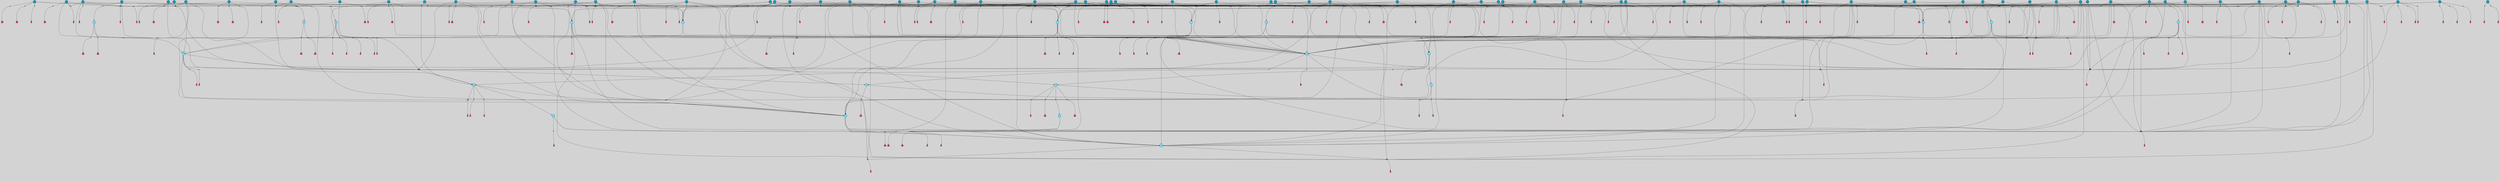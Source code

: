 // File exported with GEGELATI v1.3.1
// On the 2024-04-08 17:23:13
// With the File::TPGGraphDotExporter
digraph{
	graph[pad = "0.212, 0.055" bgcolor = lightgray]
	node[shape=circle style = filled label = ""]
		T3 [fillcolor="#66ddff"]
		T4 [fillcolor="#66ddff"]
		T7 [fillcolor="#66ddff"]
		T9 [fillcolor="#66ddff"]
		T11 [fillcolor="#66ddff"]
		T24 [fillcolor="#66ddff"]
		T27 [fillcolor="#66ddff"]
		T54 [fillcolor="#66ddff"]
		T82 [fillcolor="#66ddff"]
		T111 [fillcolor="#66ddff"]
		T129 [fillcolor="#66ddff"]
		T164 [fillcolor="#66ddff"]
		T195 [fillcolor="#1199bb"]
		T207 [fillcolor="#66ddff"]
		T249 [fillcolor="#1199bb"]
		T263 [fillcolor="#1199bb"]
		T267 [fillcolor="#66ddff"]
		T292 [fillcolor="#1199bb"]
		T315 [fillcolor="#1199bb"]
		T318 [fillcolor="#1199bb"]
		T20 [fillcolor="#66ddff"]
		T321 [fillcolor="#66ddff"]
		T322 [fillcolor="#66ddff"]
		T323 [fillcolor="#66ddff"]
		T327 [fillcolor="#1199bb"]
		T382 [fillcolor="#1199bb"]
		T388 [fillcolor="#1199bb"]
		T389 [fillcolor="#1199bb"]
		T394 [fillcolor="#1199bb"]
		T399 [fillcolor="#1199bb"]
		T409 [fillcolor="#1199bb"]
		T411 [fillcolor="#1199bb"]
		T413 [fillcolor="#1199bb"]
		T421 [fillcolor="#1199bb"]
		T422 [fillcolor="#1199bb"]
		T427 [fillcolor="#1199bb"]
		T428 [fillcolor="#1199bb"]
		T429 [fillcolor="#66ddff"]
		T438 [fillcolor="#1199bb"]
		T448 [fillcolor="#1199bb"]
		T450 [fillcolor="#1199bb"]
		T454 [fillcolor="#1199bb"]
		T458 [fillcolor="#1199bb"]
		T462 [fillcolor="#1199bb"]
		T463 [fillcolor="#1199bb"]
		T473 [fillcolor="#1199bb"]
		T485 [fillcolor="#1199bb"]
		T489 [fillcolor="#1199bb"]
		T436 [fillcolor="#1199bb"]
		T493 [fillcolor="#1199bb"]
		T494 [fillcolor="#1199bb"]
		T495 [fillcolor="#1199bb"]
		T496 [fillcolor="#1199bb"]
		T505 [fillcolor="#66ddff"]
		T506 [fillcolor="#1199bb"]
		T192 [fillcolor="#1199bb"]
		T515 [fillcolor="#1199bb"]
		T523 [fillcolor="#1199bb"]
		T526 [fillcolor="#1199bb"]
		T529 [fillcolor="#1199bb"]
		T534 [fillcolor="#1199bb"]
		T538 [fillcolor="#66ddff"]
		T544 [fillcolor="#1199bb"]
		T545 [fillcolor="#1199bb"]
		T550 [fillcolor="#1199bb"]
		T553 [fillcolor="#1199bb"]
		T554 [fillcolor="#1199bb"]
		T555 [fillcolor="#1199bb"]
		T556 [fillcolor="#1199bb"]
		T558 [fillcolor="#1199bb"]
		T560 [fillcolor="#1199bb"]
		T564 [fillcolor="#1199bb"]
		T565 [fillcolor="#66ddff"]
		T567 [fillcolor="#1199bb"]
		T569 [fillcolor="#1199bb"]
		T570 [fillcolor="#1199bb"]
		T572 [fillcolor="#1199bb"]
		T575 [fillcolor="#1199bb"]
		T577 [fillcolor="#1199bb"]
		T578 [fillcolor="#1199bb"]
		T579 [fillcolor="#1199bb"]
		T580 [fillcolor="#1199bb"]
		T581 [fillcolor="#1199bb"]
		T582 [fillcolor="#1199bb"]
		T584 [fillcolor="#1199bb"]
		T585 [fillcolor="#1199bb"]
		T586 [fillcolor="#1199bb"]
		T587 [fillcolor="#1199bb"]
		T588 [fillcolor="#1199bb"]
		T589 [fillcolor="#1199bb"]
		T590 [fillcolor="#1199bb"]
		T591 [fillcolor="#1199bb"]
		T592 [fillcolor="#1199bb"]
		T521 [fillcolor="#1199bb"]
		T593 [fillcolor="#1199bb"]
		T594 [fillcolor="#1199bb"]
		T595 [fillcolor="#1199bb"]
		T596 [fillcolor="#1199bb"]
		T597 [fillcolor="#1199bb"]
		T598 [fillcolor="#1199bb"]
		T599 [fillcolor="#1199bb"]
		T600 [fillcolor="#1199bb"]
		T601 [fillcolor="#1199bb"]
		P6838 [fillcolor="#cccccc" shape=point] //6|
		I6838 [shape=box style=invis label="6|1&2|6#1|7&#92;n10|7&2|0#1|5&#92;n9|4&0|1#2|2&#92;n8|6&0|0#1|0&#92;n"]
		P6838 -> I6838[style=invis]
		A5044 [fillcolor="#ff3366" shape=box margin=0.03 width=0 height=0 label="3"]
		T3 -> P6838 -> A5044
		P6839 [fillcolor="#cccccc" shape=point] //3|
		I6839 [shape=box style=invis label="7|6&2|4#0|2&#92;n10|3&2|7#1|4&#92;n11|6&0|4#0|1&#92;n7|1&0|0#2|6&#92;n7|6&0|3#2|6&#92;n4|0&2|6#0|1&#92;n4|4&2|5#0|2&#92;n4|6&0|4#2|7&#92;n10|0&2|3#1|5&#92;n2|6&0|5#0|2&#92;n1|0&2|3#0|7&#92;n1|6&2|0#0|5&#92;n6|2&0|1#0|7&#92;n9|2&0|3#2|7&#92;n5|3&0|6#0|6&#92;n1|7&2|5#2|3&#92;n8|1&2|7#0|6&#92;n1|0&2|5#2|1&#92;n7|1&2|2#2|5&#92;n7|4&2|6#0|3&#92;n"]
		P6839 -> I6839[style=invis]
		A5045 [fillcolor="#ff3366" shape=box margin=0.03 width=0 height=0 label="4"]
		T3 -> P6839 -> A5045
		P6840 [fillcolor="#cccccc" shape=point] //7|
		I6840 [shape=box style=invis label="0|2&2|4#2|6&#92;n5|3&0|6#0|1&#92;n4|7&2|6#0|5&#92;n7|6&0|7#0|5&#92;n10|7&2|2#1|1&#92;n"]
		P6840 -> I6840[style=invis]
		A5046 [fillcolor="#ff3366" shape=box margin=0.03 width=0 height=0 label="4"]
		T4 -> P6840 -> A5046
		P6841 [fillcolor="#cccccc" shape=point] //0|
		I6841 [shape=box style=invis label="2|5&0|1#0|6&#92;n6|1&2|2#2|7&#92;n8|0&0|3#1|4&#92;n4|3&2|5#2|4&#92;n8|1&2|4#0|0&#92;n6|6&0|1#2|6&#92;n11|7&2|4#2|5&#92;n6|2&2|4#0|2&#92;n8|5&2|4#2|4&#92;n2|1&2|1#2|2&#92;n2|7&2|5#2|6&#92;n9|7&0|5#0|4&#92;n1|2&0|5#2|6&#92;n4|2&2|3#2|7&#92;n3|3&2|1#0|2&#92;n"]
		P6841 -> I6841[style=invis]
		A5047 [fillcolor="#ff3366" shape=box margin=0.03 width=0 height=0 label="5"]
		T4 -> P6841 -> A5047
		P6842 [fillcolor="#cccccc" shape=point] //-3|
		I6842 [shape=box style=invis label="1|6&2|7#0|7&#92;n10|2&0|7#1|3&#92;n9|6&2|7#2|2&#92;n5|3&0|7#0|7&#92;n1|6&2|3#0|0&#92;n2|3&2|3#2|2&#92;n5|1&2|6#0|6&#92;n"]
		P6842 -> I6842[style=invis]
		A5048 [fillcolor="#ff3366" shape=box margin=0.03 width=0 height=0 label="7"]
		T7 -> P6842 -> A5048
		P6843 [fillcolor="#cccccc" shape=point] //5|
		I6843 [shape=box style=invis label="0|5&2|3#0|1&#92;n0|6&2|1#2|4&#92;n6|2&2|6#0|7&#92;n7|4&0|3#0|1&#92;n5|4&0|7#1|6&#92;n9|1&0|5#2|2&#92;n6|3&2|3#1|7&#92;n11|7&2|4#1|6&#92;n2|5&0|1#0|0&#92;n4|7&0|0#0|2&#92;n6|2&0|6#0|0&#92;n2|1&2|6#2|4&#92;n10|0&2|0#1|0&#92;n6|6&2|4#0|6&#92;n"]
		P6843 -> I6843[style=invis]
		A5049 [fillcolor="#ff3366" shape=box margin=0.03 width=0 height=0 label="8"]
		T7 -> P6843 -> A5049
		P6844 [fillcolor="#cccccc" shape=point] //-6|
		I6844 [shape=box style=invis label="11|1&0|7#2|0&#92;n10|4&0|1#1|0&#92;n4|3&2|4#2|1&#92;n0|5&2|0#0|0&#92;n6|1&0|0#0|3&#92;n8|2&2|0#0|4&#92;n11|4&2|0#1|6&#92;n7|0&2|6#2|3&#92;n5|3&2|6#2|0&#92;n2|0&2|0#0|4&#92;n"]
		P6844 -> I6844[style=invis]
		A5050 [fillcolor="#ff3366" shape=box margin=0.03 width=0 height=0 label="9"]
		T9 -> P6844 -> A5050
		P6845 [fillcolor="#cccccc" shape=point] //2|
		I6845 [shape=box style=invis label="6|3&2|7#1|4&#92;n8|6&0|0#2|5&#92;n2|1&0|2#0|3&#92;n8|7&0|6#0|4&#92;n2|1&2|0#0|1&#92;n0|0&2|2#2|3&#92;n6|6&0|7#2|1&#92;n6|1&0|7#2|6&#92;n5|4&2|7#0|4&#92;n0|3&0|4#2|0&#92;n11|0&2|0#2|5&#92;n4|5&2|5#2|4&#92;n5|7&0|6#0|4&#92;n9|7&2|5#0|3&#92;n5|4&2|1#0|3&#92;n5|3&0|1#1|7&#92;n0|4&0|3#2|5&#92;n"]
		P6845 -> I6845[style=invis]
		A5051 [fillcolor="#ff3366" shape=box margin=0.03 width=0 height=0 label="10"]
		T9 -> P6845 -> A5051
		P6846 [fillcolor="#cccccc" shape=point] //6|
		I6846 [shape=box style=invis label="3|0&2|7#2|2&#92;n3|2&0|4#2|5&#92;n5|1&0|2#1|0&#92;n8|7&0|1#2|0&#92;n8|5&0|3#0|6&#92;n0|2&0|2#2|3&#92;n1|5&2|5#0|5&#92;n5|6&0|6#0|7&#92;n6|7&0|0#2|6&#92;n1|2&2|3#0|0&#92;n7|7&2|3#0|4&#92;n0|7&2|7#0|6&#92;n1|0&2|2#2|7&#92;n4|4&0|1#0|0&#92;n"]
		P6846 -> I6846[style=invis]
		A5052 [fillcolor="#ff3366" shape=box margin=0.03 width=0 height=0 label="11"]
		T11 -> P6846 -> A5052
		P6847 [fillcolor="#cccccc" shape=point] //-4|
		I6847 [shape=box style=invis label="4|1&0|4#2|6&#92;n1|2&2|2#2|0&#92;n1|2&2|0#0|6&#92;n8|4&2|3#2|5&#92;n5|5&2|1#1|0&#92;n"]
		P6847 -> I6847[style=invis]
		A5053 [fillcolor="#ff3366" shape=box margin=0.03 width=0 height=0 label="12"]
		T11 -> P6847 -> A5053
		P6848 [fillcolor="#cccccc" shape=point] //-3|
		I6848 [shape=box style=invis label="8|1&2|3#0|5&#92;n0|6&0|5#0|5&#92;n3|7&2|1#0|6&#92;n3|5&0|1#0|0&#92;n9|5&2|0#0|4&#92;n3|5&0|2#0|3&#92;n10|6&2|4#1|0&#92;n9|4&2|7#2|6&#92;n1|7&2|5#2|2&#92;n"]
		P6848 -> I6848[style=invis]
		A5054 [fillcolor="#ff3366" shape=box margin=0.03 width=0 height=0 label="5"]
		T4 -> P6848 -> A5054
		P6849 [fillcolor="#cccccc" shape=point] //1|
		I6849 [shape=box style=invis label="5|1&0|6#2|7&#92;n2|4&0|4#2|2&#92;n0|6&0|5#0|4&#92;n10|6&2|5#1|6&#92;n9|3&0|1#1|7&#92;n10|3&2|2#1|0&#92;n5|0&0|0#2|1&#92;n11|3&2|3#1|5&#92;n10|3&0|1#1|0&#92;n2|4&0|1#0|1&#92;n0|2&0|3#2|4&#92;n9|2&2|1#2|5&#92;n11|7&2|6#2|6&#92;n"]
		P6849 -> I6849[style=invis]
		T24 -> P6849 -> T7
		P6850 [fillcolor="#cccccc" shape=point] //5|
		I6850 [shape=box style=invis label="3|0&2|0#0|1&#92;n3|0&0|7#0|1&#92;n5|3&0|2#2|6&#92;n4|4&2|4#2|6&#92;n11|2&0|7#1|6&#92;n2|7&2|2#2|5&#92;n9|3&2|6#2|7&#92;n7|7&0|0#0|4&#92;n6|1&2|4#2|3&#92;n5|4&2|0#1|6&#92;n1|3&0|7#0|4&#92;n"]
		P6850 -> I6850[style=invis]
		A5055 [fillcolor="#ff3366" shape=box margin=0.03 width=0 height=0 label="7"]
		T24 -> P6850 -> A5055
		P6851 [fillcolor="#cccccc" shape=point] //-2|
		I6851 [shape=box style=invis label="4|1&0|4#0|3&#92;n4|2&0|5#2|0&#92;n5|5&2|6#0|5&#92;n1|4&0|1#0|2&#92;n6|3&2|7#1|5&#92;n0|4&2|0#0|3&#92;n8|5&2|5#1|2&#92;n10|7&2|7#1|1&#92;n3|4&0|0#2|1&#92;n3|6&2|5#2|5&#92;n8|3&0|1#0|7&#92;n10|0&2|7#1|3&#92;n4|1&2|4#0|1&#92;n9|3&2|0#0|4&#92;n3|6&2|0#0|4&#92;n1|2&0|6#2|1&#92;n4|0&2|1#2|2&#92;n"]
		P6851 -> I6851[style=invis]
		A5056 [fillcolor="#ff3366" shape=box margin=0.03 width=0 height=0 label="14"]
		T24 -> P6851 -> A5056
		P6852 [fillcolor="#cccccc" shape=point] //2|
		I6852 [shape=box style=invis label="9|1&2|3#0|1&#92;n5|2&2|0#2|4&#92;n3|6&2|5#2|7&#92;n7|0&2|5#0|4&#92;n1|2&0|3#0|5&#92;n7|3&2|7#0|0&#92;n"]
		P6852 -> I6852[style=invis]
		A5057 [fillcolor="#ff3366" shape=box margin=0.03 width=0 height=0 label="2"]
		T27 -> P6852 -> A5057
		P6853 [fillcolor="#cccccc" shape=point] //-6|
		I6853 [shape=box style=invis label="7|5&0|4#0|4&#92;n11|0&2|5#2|1&#92;n"]
		P6853 -> I6853[style=invis]
		A5058 [fillcolor="#ff3366" shape=box margin=0.03 width=0 height=0 label="3"]
		T27 -> P6853 -> A5058
		T27 -> P6839
		T27 -> P6841
		P6854 [fillcolor="#cccccc" shape=point] //0|
		I6854 [shape=box style=invis label="4|0&0|3#2|7&#92;n10|2&0|3#1|7&#92;n3|5&0|2#0|3&#92;n4|5&0|0#2|1&#92;n10|7&2|0#1|2&#92;n5|3&2|3#1|6&#92;n9|5&2|0#0|4&#92;n5|4&2|7#0|2&#92;n10|3&2|7#1|4&#92;n7|2&0|1#2|6&#92;n8|6&0|5#0|5&#92;n8|7&2|3#0|5&#92;n2|6&2|4#0|0&#92;n"]
		P6854 -> I6854[style=invis]
		A5059 [fillcolor="#ff3366" shape=box margin=0.03 width=0 height=0 label="5"]
		T27 -> P6854 -> A5059
		P6855 [fillcolor="#cccccc" shape=point] //8|
		I6855 [shape=box style=invis label="9|0&0|1#2|0&#92;n10|1&2|5#1|4&#92;n8|2&2|6#0|4&#92;n2|4&2|5#2|3&#92;n4|2&2|2#0|2&#92;n7|5&0|2#0|0&#92;n8|2&2|1#1|3&#92;n8|7&0|7#2|1&#92;n1|1&0|0#0|7&#92;n5|6&2|5#1|0&#92;n6|6&2|5#0|0&#92;n11|4&0|3#2|6&#92;n4|2&2|4#0|7&#92;n5|6&0|1#2|0&#92;n11|3&0|2#0|7&#92;n"]
		P6855 -> I6855[style=invis]
		A5060 [fillcolor="#ff3366" shape=box margin=0.03 width=0 height=0 label="6"]
		T54 -> P6855 -> A5060
		T54 -> P6850
		P6856 [fillcolor="#cccccc" shape=point] //-10|
		I6856 [shape=box style=invis label="3|6&0|0#0|4&#92;n4|1&2|4#0|1&#92;n5|1&0|1#0|4&#92;n5|5&2|6#0|5&#92;n6|5&0|6#0|3&#92;n11|1&2|0#0|1&#92;n0|7&2|0#0|3&#92;n1|2&0|6#0|1&#92;n8|0&0|4#2|0&#92;n0|4&0|7#2|7&#92;n7|0&2|7#1|3&#92;n3|1&0|5#2|5&#92;n5|1&0|4#0|3&#92;n2|2&0|2#0|0&#92;n8|3&0|1#0|7&#92;n3|0&0|3#0|5&#92;n7|2&0|5#2|0&#92;n6|3&2|7#1|5&#92;n4|7&2|7#2|1&#92;n"]
		P6856 -> I6856[style=invis]
		A5061 [fillcolor="#ff3366" shape=box margin=0.03 width=0 height=0 label="14"]
		T54 -> P6856 -> A5061
		T54 -> P6843
		P6857 [fillcolor="#cccccc" shape=point] //6|
		I6857 [shape=box style=invis label="7|0&2|5#1|2&#92;n10|6&2|1#1|3&#92;n7|5&0|2#0|7&#92;n10|7&0|1#1|5&#92;n4|6&2|5#0|5&#92;n4|4&0|7#2|7&#92;n"]
		P6857 -> I6857[style=invis]
		A5062 [fillcolor="#ff3366" shape=box margin=0.03 width=0 height=0 label="7"]
		T82 -> P6857 -> A5062
		P6858 [fillcolor="#cccccc" shape=point] //6|
		I6858 [shape=box style=invis label="0|5&2|3#0|1&#92;n0|6&2|1#2|4&#92;n9|1&0|5#2|2&#92;n7|4&0|3#0|1&#92;n5|4&0|7#1|6&#92;n2|5&0|1#0|0&#92;n6|3&2|3#1|7&#92;n11|7&2|4#1|6&#92;n6|2&2|6#0|1&#92;n4|7&0|0#0|2&#92;n6|2&0|6#0|0&#92;n9|1&2|6#2|4&#92;n10|0&2|0#1|0&#92;n6|6&2|4#0|6&#92;n"]
		P6858 -> I6858[style=invis]
		A5063 [fillcolor="#ff3366" shape=box margin=0.03 width=0 height=0 label="8"]
		T82 -> P6858 -> A5063
		T82 -> P6844
		P6859 [fillcolor="#cccccc" shape=point] //-5|
		I6859 [shape=box style=invis label="0|0&2|3#0|2&#92;n10|5&0|6#1|3&#92;n7|3&0|6#2|3&#92;n3|4&0|6#0|6&#92;n10|5&0|2#1|1&#92;n5|0&0|1#0|3&#92;n6|6&2|5#1|5&#92;n7|4&0|2#1|7&#92;n5|7&0|1#2|5&#92;n1|5&0|0#0|3&#92;n7|5&2|1#2|6&#92;n9|0&0|2#0|0&#92;n4|0&2|4#0|0&#92;n4|6&0|0#2|3&#92;n3|1&0|6#2|5&#92;n7|7&2|1#2|3&#92;n9|4&2|2#0|6&#92;n"]
		P6859 -> I6859[style=invis]
		T111 -> P6859 -> T9
		P6860 [fillcolor="#cccccc" shape=point] //7|
		I6860 [shape=box style=invis label="7|4&2|1#2|0&#92;n4|1&2|4#2|3&#92;n5|0&2|0#2|2&#92;n6|1&2|4#2|6&#92;n"]
		P6860 -> I6860[style=invis]
		A5064 [fillcolor="#ff3366" shape=box margin=0.03 width=0 height=0 label="9"]
		T111 -> P6860 -> A5064
		P6861 [fillcolor="#cccccc" shape=point] //2|
		I6861 [shape=box style=invis label="3|0&2|0#0|1&#92;n11|2&0|7#1|6&#92;n8|7&2|4#0|5&#92;n5|3&0|2#2|6&#92;n4|4&2|4#2|6&#92;n3|0&0|7#0|1&#92;n2|7&2|2#2|5&#92;n9|3&2|6#2|7&#92;n7|7&0|0#0|4&#92;n6|1&2|4#1|3&#92;n5|4&2|0#1|6&#92;n1|3&0|7#0|4&#92;n"]
		P6861 -> I6861[style=invis]
		A5065 [fillcolor="#ff3366" shape=box margin=0.03 width=0 height=0 label="7"]
		T111 -> P6861 -> A5065
		T111 -> P6844
		T129 -> P6855
		T129 -> P6850
		P6862 [fillcolor="#cccccc" shape=point] //10|
		I6862 [shape=box style=invis label="4|5&2|7#2|1&#92;n1|7&2|3#0|6&#92;n3|5&2|2#0|3&#92;n10|3&0|7#1|4&#92;n7|1&0|4#2|6&#92;n10|2&0|3#1|7&#92;n9|5&2|0#0|4&#92;n4|0&0|3#2|7&#92;n11|4&2|6#1|2&#92;n5|4&2|7#0|2&#92;n2|6&2|4#0|0&#92;n6|5&0|7#2|1&#92;n5|3&2|3#1|6&#92;n10|7&2|0#1|2&#92;n"]
		P6862 -> I6862[style=invis]
		A5066 [fillcolor="#ff3366" shape=box margin=0.03 width=0 height=0 label="5"]
		T129 -> P6862 -> A5066
		P6863 [fillcolor="#cccccc" shape=point] //5|
		I6863 [shape=box style=invis label="9|4&2|3#1|3&#92;n0|4&2|4#0|5&#92;n6|1&2|6#2|5&#92;n4|0&0|5#2|0&#92;n"]
		P6863 -> I6863[style=invis]
		A5067 [fillcolor="#ff3366" shape=box margin=0.03 width=0 height=0 label="7"]
		T129 -> P6863 -> A5067
		P6864 [fillcolor="#cccccc" shape=point] //6|
		I6864 [shape=box style=invis label="9|4&2|7#0|6&#92;n8|4&0|1#1|0&#92;n1|3&0|0#2|1&#92;n2|4&0|6#2|2&#92;n5|1&2|5#0|7&#92;n3|0&0|3#2|6&#92;n2|2&2|6#0|2&#92;n8|4&0|4#2|2&#92;n5|1&2|4#0|3&#92;n9|4&0|6#0|6&#92;n5|0&2|2#1|5&#92;n11|7&0|0#1|1&#92;n0|4&0|3#0|3&#92;n7|7&2|4#2|5&#92;n1|5&0|1#2|1&#92;n"]
		P6864 -> I6864[style=invis]
		A5068 [fillcolor="#ff3366" shape=box margin=0.03 width=0 height=0 label="1"]
		T129 -> P6864 -> A5068
		T164 -> P6841
		P6865 [fillcolor="#cccccc" shape=point] //-1|
		I6865 [shape=box style=invis label="6|4&0|4#2|4&#92;n4|5&2|5#2|4&#92;n9|7&2|5#0|3&#92;n3|7&2|6#0|6&#92;n8|7&0|6#0|4&#92;n2|1&2|0#0|1&#92;n8|6&0|0#2|5&#92;n2|1&0|2#0|3&#92;n6|1&0|7#2|6&#92;n6|3&0|1#1|6&#92;n5|4&2|7#0|4&#92;n0|7&0|4#2|0&#92;n11|0&2|0#2|5&#92;n3|7&2|0#2|7&#92;n8|3&2|7#1|4&#92;n5|7&0|6#0|4&#92;n0|0&2|3#2|3&#92;n5|4&2|1#0|3&#92;n0|4&0|3#2|5&#92;n"]
		P6865 -> I6865[style=invis]
		A5069 [fillcolor="#ff3366" shape=box margin=0.03 width=0 height=0 label="10"]
		T164 -> P6865 -> A5069
		P6866 [fillcolor="#cccccc" shape=point] //-7|
		I6866 [shape=box style=invis label="6|1&0|2#0|3&#92;n1|2&0|1#2|0&#92;n10|3&2|2#1|1&#92;n0|1&0|2#0|7&#92;n4|6&2|7#2|4&#92;n6|0&2|7#0|6&#92;n"]
		P6866 -> I6866[style=invis]
		A5070 [fillcolor="#ff3366" shape=box margin=0.03 width=0 height=0 label="7"]
		T164 -> P6866 -> A5070
		P6867 [fillcolor="#cccccc" shape=point] //-6|
		I6867 [shape=box style=invis label="11|7&0|1#0|6&#92;n3|5&0|1#0|3&#92;n1|5&0|5#0|6&#92;n1|7&2|5#2|2&#92;n0|0&0|2#2|2&#92;n4|4&0|1#0|5&#92;n6|4&2|2#0|2&#92;n0|6&2|5#0|5&#92;n0|3&2|2#2|6&#92;n"]
		P6867 -> I6867[style=invis]
		A5071 [fillcolor="#ff3366" shape=box margin=0.03 width=0 height=0 label="5"]
		T164 -> P6867 -> A5071
		P6868 [fillcolor="#cccccc" shape=point] //4|
		I6868 [shape=box style=invis label="4|3&0|6#0|3&#92;n5|7&2|3#2|2&#92;n5|6&0|7#1|2&#92;n1|4&2|6#0|3&#92;n8|4&2|1#2|5&#92;n9|5&2|4#1|4&#92;n2|4&0|5#0|7&#92;n10|0&0|6#1|3&#92;n3|0&0|6#0|2&#92;n2|7&2|7#2|6&#92;n5|2&0|5#1|5&#92;n10|4&2|5#1|7&#92;n4|0&0|4#2|4&#92;n11|1&0|4#2|6&#92;n10|6&2|0#1|4&#92;n9|7&0|3#1|4&#92;n4|5&2|7#0|6&#92;n11|5&2|6#2|3&#92;n0|3&0|5#0|1&#92;n"]
		P6868 -> I6868[style=invis]
		A5072 [fillcolor="#ff3366" shape=box margin=0.03 width=0 height=0 label="13"]
		T164 -> P6868 -> A5072
		P6869 [fillcolor="#cccccc" shape=point] //5|
		I6869 [shape=box style=invis label="3|0&2|0#2|1&#92;n3|0&0|7#0|1&#92;n5|3&0|2#2|6&#92;n4|4&2|4#2|6&#92;n5|4&2|0#1|6&#92;n2|7&2|2#2|5&#92;n1|3&0|7#0|4&#92;n11|6&2|2#0|7&#92;n7|7&0|0#0|4&#92;n6|1&2|4#2|3&#92;n11|0&0|7#1|6&#92;n9|3&2|6#2|7&#92;n"]
		P6869 -> I6869[style=invis]
		A5073 [fillcolor="#ff3366" shape=box margin=0.03 width=0 height=0 label="7"]
		T195 -> P6869 -> A5073
		P6870 [fillcolor="#cccccc" shape=point] //4|
		I6870 [shape=box style=invis label="7|1&0|6#0|1&#92;n6|7&2|7#1|7&#92;n10|1&2|1#1|1&#92;n9|6&2|2#1|4&#92;n4|7&0|4#2|2&#92;n9|6&0|5#1|1&#92;n10|0&2|6#1|6&#92;n5|1&0|1#2|3&#92;n10|1&0|5#1|0&#92;n3|4&2|3#0|0&#92;n8|2&0|5#2|4&#92;n1|6&2|0#0|0&#92;n2|3&0|1#2|6&#92;n5|2&2|2#1|6&#92;n2|2&0|1#2|1&#92;n3|1&2|7#0|3&#92;n6|7&2|3#0|4&#92;n"]
		P6870 -> I6870[style=invis]
		A5074 [fillcolor="#ff3366" shape=box margin=0.03 width=0 height=0 label="10"]
		T195 -> P6870 -> A5074
		P6871 [fillcolor="#cccccc" shape=point] //-4|
		I6871 [shape=box style=invis label="0|4&0|0#2|7&#92;n8|5&2|4#2|4&#92;n4|3&2|5#2|4&#92;n11|7&2|2#2|5&#92;n6|5&2|2#2|7&#92;n3|2&0|7#0|7&#92;n3|3&2|1#0|3&#92;n2|6&0|3#2|5&#92;n0|1&2|6#2|2&#92;n8|2&0|0#1|6&#92;n0|7&0|5#0|4&#92;n9|5&0|3#2|7&#92;n2|7&2|5#2|6&#92;n9|0&2|0#0|1&#92;n1|2&2|4#0|2&#92;n"]
		P6871 -> I6871[style=invis]
		T195 -> P6871 -> T27
		P6872 [fillcolor="#cccccc" shape=point] //7|
		I6872 [shape=box style=invis label="7|4&2|7#0|4&#92;n4|6&0|1#2|5&#92;n2|1&2|3#0|0&#92;n4|3&2|0#0|1&#92;n0|0&2|7#2|7&#92;n7|7&0|5#2|3&#92;n5|0&2|1#2|2&#92;n10|0&0|4#1|2&#92;n4|4&0|7#0|0&#92;n6|7&0|2#0|1&#92;n1|4&2|5#0|4&#92;n"]
		P6872 -> I6872[style=invis]
		A5075 [fillcolor="#ff3366" shape=box margin=0.03 width=0 height=0 label="0"]
		T195 -> P6872 -> A5075
		P6873 [fillcolor="#cccccc" shape=point] //7|
		I6873 [shape=box style=invis label="7|0&2|1#2|0&#92;n9|7&2|1#1|7&#92;n8|2&0|1#1|0&#92;n6|6&0|2#1|1&#92;n2|2&0|5#0|0&#92;n5|7&0|0#2|1&#92;n5|1&2|5#1|5&#92;n4|7&2|4#2|3&#92;n10|5&2|2#1|5&#92;n1|3&2|2#2|0&#92;n10|2&2|6#1|5&#92;n"]
		P6873 -> I6873[style=invis]
		A5076 [fillcolor="#ff3366" shape=box margin=0.03 width=0 height=0 label="1"]
		T207 -> P6873 -> A5076
		P6874 [fillcolor="#cccccc" shape=point] //-3|
		I6874 [shape=box style=invis label="3|7&0|0#0|2&#92;n11|5&0|1#1|1&#92;n4|1&0|6#2|6&#92;n4|0&0|1#0|5&#92;n"]
		P6874 -> I6874[style=invis]
		T207 -> P6874 -> T24
		P6875 [fillcolor="#cccccc" shape=point] //5|
		I6875 [shape=box style=invis label="8|1&2|6#0|6&#92;n3|0&0|7#0|1&#92;n11|3&0|2#2|6&#92;n4|4&2|4#2|6&#92;n11|2&0|7#1|6&#92;n2|7&2|2#2|5&#92;n7|7&0|0#0|4&#92;n6|1&2|4#2|3&#92;n5|4&2|0#1|6&#92;n3|0&2|0#0|1&#92;n1|3&0|7#0|4&#92;n"]
		P6875 -> I6875[style=invis]
		A5077 [fillcolor="#ff3366" shape=box margin=0.03 width=0 height=0 label="7"]
		T207 -> P6875 -> A5077
		P6876 [fillcolor="#cccccc" shape=point] //5|
		I6876 [shape=box style=invis label="10|4&2|6#1|2&#92;n8|4&0|1#1|0&#92;n0|4&2|6#0|0&#92;n8|4&2|5#2|1&#92;n7|5&2|5#1|0&#92;n3|6&0|6#2|2&#92;n1|7&0|7#0|5&#92;n2|0&0|7#2|4&#92;n9|4&2|6#2|7&#92;n2|6&2|2#0|0&#92;n11|7&2|7#0|7&#92;n5|5&0|0#0|1&#92;n10|1&0|0#1|0&#92;n7|3&0|1#2|5&#92;n9|2&2|7#1|5&#92;n9|0&2|5#1|2&#92;n1|6&2|4#2|2&#92;n3|3&2|2#0|7&#92;n1|6&2|0#0|0&#92;n6|4&2|6#1|0&#92;n"]
		P6876 -> I6876[style=invis]
		A5078 [fillcolor="#ff3366" shape=box margin=0.03 width=0 height=0 label="1"]
		T207 -> P6876 -> A5078
		P6877 [fillcolor="#cccccc" shape=point] //7|
		I6877 [shape=box style=invis label="6|1&2|6#2|7&#92;n7|0&2|4#2|3&#92;n3|3&0|7#0|6&#92;n5|4&0|2#2|4&#92;n8|5&2|6#2|7&#92;n0|0&2|3#0|3&#92;n5|4&2|4#2|6&#92;n"]
		P6877 -> I6877[style=invis]
		T207 -> P6877 -> T4
		P6878 [fillcolor="#cccccc" shape=point] //8|
		I6878 [shape=box style=invis label="5|4&2|1#1|0&#92;n3|0&0|3#2|0&#92;n3|7&2|2#0|6&#92;n6|6&0|2#2|4&#92;n0|0&0|2#0|6&#92;n"]
		P6878 -> I6878[style=invis]
		T249 -> P6878 -> T164
		T249 -> P6869
		T249 -> P6872
		T249 -> P6850
		P6879 [fillcolor="#cccccc" shape=point] //10|
		I6879 [shape=box style=invis label="6|1&2|4#2|3&#92;n3|0&0|7#0|1&#92;n5|3&0|2#2|6&#92;n4|4&0|4#2|6&#92;n5|4&2|0#1|6&#92;n10|5&0|6#1|5&#92;n2|5&2|1#2|2&#92;n1|3&0|7#0|4&#92;n3|0&2|0#0|1&#92;n11|2&0|5#1|6&#92;n9|3&2|6#2|7&#92;n7|7&0|0#0|4&#92;n"]
		P6879 -> I6879[style=invis]
		A5079 [fillcolor="#ff3366" shape=box margin=0.03 width=0 height=0 label="7"]
		T249 -> P6879 -> A5079
		P6880 [fillcolor="#cccccc" shape=point] //-2|
		I6880 [shape=box style=invis label="11|7&2|0#1|7&#92;n4|3&0|1#2|5&#92;n0|4&2|4#2|7&#92;n1|6&0|0#0|4&#92;n4|0&0|0#0|5&#92;n0|6&2|3#2|0&#92;n9|6&2|5#1|3&#92;n0|7&2|1#2|5&#92;n4|4&0|5#0|1&#92;n10|4&0|0#1|0&#92;n"]
		P6880 -> I6880[style=invis]
		A5080 [fillcolor="#ff3366" shape=box margin=0.03 width=0 height=0 label="12"]
		T263 -> P6880 -> A5080
		P6881 [fillcolor="#cccccc" shape=point] //-3|
		I6881 [shape=box style=invis label="7|2&2|4#0|2&#92;n4|1&2|6#0|1&#92;n11|6&0|4#0|1&#92;n7|1&0|0#2|6&#92;n6|2&0|1#0|7&#92;n10|3&2|7#1|4&#92;n3|5&2|3#0|1&#92;n4|4&2|5#0|2&#92;n4|6&0|4#2|7&#92;n2|5&0|5#0|2&#92;n10|0&2|3#1|4&#92;n0|1&2|7#0|6&#92;n7|6&0|3#2|6&#92;n1|3&0|6#2|0&#92;n5|3&0|6#0|6&#92;n1|4&2|5#2|3&#92;n1|6&2|0#0|5&#92;n9|2&0|3#2|7&#92;n7|1&2|2#2|5&#92;n"]
		P6881 -> I6881[style=invis]
		T263 -> P6881 -> T207
		P6882 [fillcolor="#cccccc" shape=point] //2|
		I6882 [shape=box style=invis label="4|1&0|4#2|6&#92;n5|5&2|1#1|0&#92;n1|0&2|0#0|6&#92;n8|4&2|3#2|5&#92;n"]
		P6882 -> I6882[style=invis]
		T263 -> P6882 -> T11
		T267 -> P6873
		T267 -> P6872
		T267 -> P6881
		P6883 [fillcolor="#cccccc" shape=point] //5|
		I6883 [shape=box style=invis label="1|6&2|7#0|7&#92;n9|2&2|7#2|3&#92;n10|2&0|7#1|3&#92;n0|0&2|7#2|2&#92;n1|6&2|3#0|0&#92;n2|3&2|3#2|2&#92;n"]
		P6883 -> I6883[style=invis]
		A5081 [fillcolor="#ff3366" shape=box margin=0.03 width=0 height=0 label="7"]
		T267 -> P6883 -> A5081
		P6884 [fillcolor="#cccccc" shape=point] //-6|
		I6884 [shape=box style=invis label="6|0&0|5#2|5&#92;n0|3&2|1#2|1&#92;n"]
		P6884 -> I6884[style=invis]
		A5082 [fillcolor="#ff3366" shape=box margin=0.03 width=0 height=0 label="3"]
		T267 -> P6884 -> A5082
		P6885 [fillcolor="#cccccc" shape=point] //-8|
		I6885 [shape=box style=invis label="0|4&0|3#2|5&#92;n2|1&0|2#2|3&#92;n8|7&0|6#0|4&#92;n0|4&2|4#0|1&#92;n9|4&2|5#0|3&#92;n0|0&2|7#2|3&#92;n4|5&2|5#2|4&#92;n5|7&0|6#0|4&#92;n5|4&2|7#0|4&#92;n0|3&0|4#2|0&#92;n6|3&2|2#1|4&#92;n11|7&2|0#2|5&#92;n6|1&0|7#2|5&#92;n5|3&0|1#1|7&#92;n2|0&2|0#0|1&#92;n6|6&0|7#2|1&#92;n"]
		P6885 -> I6885[style=invis]
		A5083 [fillcolor="#ff3366" shape=box margin=0.03 width=0 height=0 label="10"]
		T292 -> P6885 -> A5083
		P6886 [fillcolor="#cccccc" shape=point] //-4|
		I6886 [shape=box style=invis label="0|7&2|5#0|4&#92;n8|5&0|5#2|7&#92;n5|6&0|7#0|4&#92;n7|0&0|5#2|1&#92;n10|6&2|1#1|2&#92;n0|0&2|1#0|6&#92;n8|4&0|5#0|6&#92;n4|2&0|5#2|4&#92;n"]
		P6886 -> I6886[style=invis]
		A5084 [fillcolor="#ff3366" shape=box margin=0.03 width=0 height=0 label="5"]
		T292 -> P6886 -> A5084
		P6887 [fillcolor="#cccccc" shape=point] //5|
		I6887 [shape=box style=invis label="9|6&0|6#0|5&#92;n7|3&0|3#2|2&#92;n1|4&2|0#0|4&#92;n9|2&0|0#1|7&#92;n0|4&0|4#2|0&#92;n4|0&2|2#0|1&#92;n6|7&0|4#0|3&#92;n4|4&0|5#0|1&#92;n6|6&0|7#1|3&#92;n3|0&2|5#2|4&#92;n6|4&2|4#2|3&#92;n"]
		P6887 -> I6887[style=invis]
		A5085 [fillcolor="#ff3366" shape=box margin=0.03 width=0 height=0 label="9"]
		T292 -> P6887 -> A5085
		P6888 [fillcolor="#cccccc" shape=point] //-3|
		I6888 [shape=box style=invis label="6|3&2|4#1|4&#92;n5|3&0|1#1|7&#92;n2|1&0|2#2|3&#92;n8|7&0|6#0|4&#92;n2|1&2|0#0|1&#92;n0|0&2|2#2|3&#92;n6|1&0|7#2|6&#92;n5|7&0|2#0|4&#92;n0|3&0|4#2|0&#92;n11|0&2|0#2|5&#92;n6|0&2|0#1|4&#92;n8|6&0|2#2|5&#92;n5|4&2|1#0|3&#92;n9|7&2|5#0|3&#92;n5|4&2|7#0|4&#92;n"]
		P6888 -> I6888[style=invis]
		A5086 [fillcolor="#ff3366" shape=box margin=0.03 width=0 height=0 label="10"]
		T292 -> P6888 -> A5086
		P6889 [fillcolor="#cccccc" shape=point] //3|
		I6889 [shape=box style=invis label="9|0&0|1#2|2&#92;n8|6&0|0#1|0&#92;n8|2&0|2#2|4&#92;n3|5&0|1#0|5&#92;n0|0&0|6#2|7&#92;n"]
		P6889 -> I6889[style=invis]
		A5087 [fillcolor="#ff3366" shape=box margin=0.03 width=0 height=0 label="3"]
		T292 -> P6889 -> A5087
		P6890 [fillcolor="#cccccc" shape=point] //-1|
		I6890 [shape=box style=invis label="11|7&2|0#1|7&#92;n1|5&2|4#2|4&#92;n4|3&0|1#0|5&#92;n1|6&0|0#0|4&#92;n8|6&2|4#0|0&#92;n4|0&0|0#0|5&#92;n10|4&2|0#1|0&#92;n9|6&2|5#1|3&#92;n0|7&2|1#0|5&#92;n0|6&2|3#2|0&#92;n4|4&0|5#0|1&#92;n"]
		P6890 -> I6890[style=invis]
		A5088 [fillcolor="#ff3366" shape=box margin=0.03 width=0 height=0 label="12"]
		T315 -> P6890 -> A5088
		P6891 [fillcolor="#cccccc" shape=point] //0|
		I6891 [shape=box style=invis label="0|4&2|3#2|4&#92;n8|1&2|4#0|1&#92;n10|5&2|6#1|2&#92;n4|7&0|0#0|3&#92;n5|3&2|7#0|3&#92;n0|3&0|7#2|1&#92;n10|5&2|0#1|6&#92;n9|4&2|7#0|4&#92;n5|7&0|0#0|4&#92;n5|0&2|5#1|0&#92;n6|3&0|2#1|5&#92;n"]
		P6891 -> I6891[style=invis]
		T315 -> P6891 -> T54
		T315 -> P6889
		T315 -> P6842
		P6892 [fillcolor="#cccccc" shape=point] //3|
		I6892 [shape=box style=invis label="7|2&0|2#2|4&#92;n0|4&0|6#2|7&#92;n9|0&0|1#2|2&#92;n8|6&0|0#1|0&#92;n"]
		P6892 -> I6892[style=invis]
		A5089 [fillcolor="#ff3366" shape=box margin=0.03 width=0 height=0 label="3"]
		T315 -> P6892 -> A5089
		T318 -> P6843
		P6893 [fillcolor="#cccccc" shape=point] //-2|
		I6893 [shape=box style=invis label="5|2&2|0#0|2&#92;n0|0&0|6#2|1&#92;n"]
		P6893 -> I6893[style=invis]
		A5090 [fillcolor="#ff3366" shape=box margin=0.03 width=0 height=0 label="3"]
		T318 -> P6893 -> A5090
		T318 -> P6839
		T318 -> P6872
		T318 -> P6857
		P6894 [fillcolor="#cccccc" shape=point] //-9|
		I6894 [shape=box style=invis label="2|0&2|0#2|1&#92;n4|4&2|4#2|6&#92;n9|1&0|3#1|7&#92;n5|3&0|2#2|6&#92;n2|7&2|2#2|5&#92;n5|4&2|0#1|6&#92;n3|0&0|7#0|1&#92;n1|3&0|7#0|4&#92;n11|6&2|2#0|7&#92;n7|7&0|0#0|4&#92;n11|0&0|7#1|6&#92;n9|3&2|6#2|7&#92;n"]
		P6894 -> I6894[style=invis]
		A5091 [fillcolor="#ff3366" shape=box margin=0.03 width=0 height=0 label="7"]
		T322 -> P6894 -> A5091
		P6895 [fillcolor="#cccccc" shape=point] //-4|
		I6895 [shape=box style=invis label="4|1&0|4#2|6&#92;n1|2&2|2#2|0&#92;n1|2&2|0#0|6&#92;n8|4&2|3#2|5&#92;n5|5&2|1#1|0&#92;n"]
		P6895 -> I6895[style=invis]
		A5092 [fillcolor="#ff3366" shape=box margin=0.03 width=0 height=0 label="12"]
		T321 -> P6895 -> A5092
		P6896 [fillcolor="#cccccc" shape=point] //6|
		I6896 [shape=box style=invis label="3|0&2|7#2|2&#92;n3|2&0|4#2|5&#92;n5|1&0|2#1|0&#92;n8|7&0|1#2|0&#92;n8|5&0|3#0|6&#92;n0|2&0|2#2|3&#92;n1|5&2|5#0|5&#92;n5|6&0|6#0|7&#92;n6|7&0|0#2|6&#92;n1|2&2|3#0|0&#92;n7|7&2|3#0|4&#92;n0|7&2|7#0|6&#92;n1|0&2|2#2|7&#92;n4|4&0|1#0|0&#92;n"]
		P6896 -> I6896[style=invis]
		A5093 [fillcolor="#ff3366" shape=box margin=0.03 width=0 height=0 label="11"]
		T321 -> P6896 -> A5093
		P6897 [fillcolor="#cccccc" shape=point] //2|
		I6897 [shape=box style=invis label="4|1&0|4#2|6&#92;n5|5&2|1#1|0&#92;n1|0&2|0#0|6&#92;n8|4&2|3#2|5&#92;n"]
		P6897 -> I6897[style=invis]
		T322 -> P6897 -> T321
		P6898 [fillcolor="#cccccc" shape=point] //8|
		I6898 [shape=box style=invis label="9|7&0|5#2|5&#92;n3|3&2|3#0|2&#92;n9|5&2|2#1|0&#92;n2|3&0|6#0|3&#92;n4|4&2|5#2|7&#92;n11|3&2|0#1|5&#92;n6|6&2|1#2|2&#92;n4|6&0|1#2|2&#92;n2|5&2|7#2|2&#92;n7|7&2|2#2|3&#92;n6|5&0|3#2|6&#92;n6|7&0|6#0|2&#92;n"]
		P6898 -> I6898[style=invis]
		A5094 [fillcolor="#ff3366" shape=box margin=0.03 width=0 height=0 label="14"]
		T322 -> P6898 -> A5094
		P6899 [fillcolor="#cccccc" shape=point] //4|
		I6899 [shape=box style=invis label="4|3&0|6#0|3&#92;n5|7&2|3#2|2&#92;n5|6&0|7#1|2&#92;n1|4&2|6#0|3&#92;n8|4&2|1#2|5&#92;n9|5&2|4#1|4&#92;n2|4&0|5#0|7&#92;n10|0&0|6#1|3&#92;n3|0&0|6#0|2&#92;n2|7&2|7#2|6&#92;n5|2&0|5#1|5&#92;n10|4&2|5#1|7&#92;n4|0&0|4#2|4&#92;n11|1&0|4#2|6&#92;n10|6&2|0#1|4&#92;n9|7&0|3#1|4&#92;n4|5&2|7#0|6&#92;n11|5&2|6#2|3&#92;n0|3&0|5#0|1&#92;n"]
		P6899 -> I6899[style=invis]
		A5095 [fillcolor="#ff3366" shape=box margin=0.03 width=0 height=0 label="13"]
		T322 -> P6899 -> A5095
		P6900 [fillcolor="#cccccc" shape=point] //-3|
		I6900 [shape=box style=invis label="4|5&0|0#0|0&#92;n4|7&0|0#0|2&#92;n0|6&2|1#2|4&#92;n9|1&0|5#2|2&#92;n10|0&2|0#1|0&#92;n6|6&2|4#0|6&#92;n2|5&0|1#0|0&#92;n6|3&2|3#1|7&#92;n11|7&2|4#1|6&#92;n6|2&2|6#0|1&#92;n6|2&0|0#0|0&#92;n9|1&2|6#2|4&#92;n10|4&0|3#1|1&#92;n5|4&2|7#1|6&#92;n"]
		P6900 -> I6900[style=invis]
		T323 -> P6900 -> T322
		P6901 [fillcolor="#cccccc" shape=point] //5|
		I6901 [shape=box style=invis label="0|5&2|3#0|1&#92;n0|6&2|1#2|4&#92;n6|2&2|6#0|7&#92;n7|4&0|3#0|1&#92;n5|4&0|7#1|6&#92;n9|1&0|5#2|2&#92;n6|3&2|3#1|7&#92;n11|7&2|4#1|6&#92;n2|5&0|1#0|0&#92;n4|7&0|0#0|2&#92;n6|2&0|6#0|0&#92;n2|1&2|6#2|4&#92;n10|0&2|0#1|0&#92;n6|6&2|4#0|6&#92;n"]
		P6901 -> I6901[style=invis]
		A5096 [fillcolor="#ff3366" shape=box margin=0.03 width=0 height=0 label="8"]
		T20 -> P6901 -> A5096
		P6902 [fillcolor="#cccccc" shape=point] //-3|
		I6902 [shape=box style=invis label="1|6&2|7#0|7&#92;n10|2&0|7#1|3&#92;n9|6&2|7#2|2&#92;n5|3&0|7#0|7&#92;n1|6&2|3#0|0&#92;n2|3&2|3#2|2&#92;n5|1&2|6#0|6&#92;n"]
		P6902 -> I6902[style=invis]
		A5097 [fillcolor="#ff3366" shape=box margin=0.03 width=0 height=0 label="7"]
		T20 -> P6902 -> A5097
		P6903 [fillcolor="#cccccc" shape=point] //1|
		I6903 [shape=box style=invis label="0|4&0|1#0|1&#92;n10|5&2|5#1|6&#92;n7|7&2|5#2|2&#92;n9|5&0|7#2|7&#92;n8|4&0|3#2|7&#92;n11|0&2|3#0|5&#92;n7|0&0|0#0|1&#92;n4|2&0|4#0|5&#92;n5|1&0|6#2|7&#92;n11|3&0|7#1|3&#92;n"]
		P6903 -> I6903[style=invis]
		T323 -> P6903 -> T20
		P6904 [fillcolor="#cccccc" shape=point] //-8|
		I6904 [shape=box style=invis label="7|5&0|4#2|4&#92;n"]
		P6904 -> I6904[style=invis]
		A5098 [fillcolor="#ff3366" shape=box margin=0.03 width=0 height=0 label="3"]
		T322 -> P6904 -> A5098
		P6905 [fillcolor="#cccccc" shape=point] //4|
		I6905 [shape=box style=invis label="4|3&0|6#0|3&#92;n5|7&2|3#2|2&#92;n5|6&0|7#1|2&#92;n1|4&2|6#0|3&#92;n8|4&2|1#2|5&#92;n9|5&2|4#1|4&#92;n2|4&0|5#0|7&#92;n10|0&0|6#1|3&#92;n3|0&0|6#0|2&#92;n2|7&2|7#2|6&#92;n5|2&0|5#1|5&#92;n10|4&2|5#1|7&#92;n4|0&0|4#2|4&#92;n11|1&0|4#2|6&#92;n10|6&2|0#1|4&#92;n9|7&0|3#1|4&#92;n4|5&2|7#0|6&#92;n11|5&2|6#2|3&#92;n0|3&0|5#0|1&#92;n"]
		P6905 -> I6905[style=invis]
		A5099 [fillcolor="#ff3366" shape=box margin=0.03 width=0 height=0 label="13"]
		T323 -> P6905 -> A5099
		P6906 [fillcolor="#cccccc" shape=point] //-7|
		I6906 [shape=box style=invis label="11|7&2|0#0|1&#92;n1|6&0|5#0|3&#92;n2|4&0|0#0|4&#92;n5|0&0|7#2|7&#92;n"]
		P6906 -> I6906[style=invis]
		T327 -> P6906 -> T164
		T327 -> P6869
		T327 -> P6890
		T327 -> P6892
		P6907 [fillcolor="#cccccc" shape=point] //-5|
		I6907 [shape=box style=invis label="10|3&2|7#1|1&#92;n6|0&0|1#0|3&#92;n"]
		P6907 -> I6907[style=invis]
		A5100 [fillcolor="#ff3366" shape=box margin=0.03 width=0 height=0 label="7"]
		T327 -> P6907 -> A5100
		T382 -> P6872
		P6908 [fillcolor="#cccccc" shape=point] //-6|
		I6908 [shape=box style=invis label="11|0&0|4#2|0&#92;n5|4&2|6#0|0&#92;n8|4&0|1#1|0&#92;n10|1&0|0#1|0&#92;n3|7&2|6#2|1&#92;n5|7&2|5#0|1&#92;n9|4&0|7#1|6&#92;n3|5&2|7#0|2&#92;n0|5&2|7#2|0&#92;n2|5&0|0#0|1&#92;n8|2&2|5#1|6&#92;n9|6&0|7#2|4&#92;n4|5&2|3#2|7&#92;n7|0&0|1#0|5&#92;n1|6&2|4#2|2&#92;n2|7&0|2#0|7&#92;n2|3&2|7#2|5&#92;n8|4&2|5#2|6&#92;n9|2&0|7#1|4&#92;n"]
		P6908 -> I6908[style=invis]
		T382 -> P6908 -> T24
		P6909 [fillcolor="#cccccc" shape=point] //9|
		I6909 [shape=box style=invis label="11|0&2|0#1|1&#92;n3|6&0|6#0|0&#92;n1|4&0|0#2|4&#92;n7|5&2|2#1|3&#92;n11|7&2|6#1|7&#92;n5|2&0|6#1|5&#92;n9|5&0|6#0|3&#92;n2|2&2|7#0|5&#92;n9|3&2|2#2|0&#92;n11|0&2|7#0|1&#92;n1|1&2|0#0|1&#92;n6|6&0|6#1|2&#92;n9|7&0|1#0|3&#92;n2|0&2|4#2|5&#92;n2|4&2|2#0|0&#92;n6|1&2|1#1|7&#92;n10|7&2|5#1|6&#92;n11|5&2|7#2|4&#92;n"]
		P6909 -> I6909[style=invis]
		A5101 [fillcolor="#ff3366" shape=box margin=0.03 width=0 height=0 label="1"]
		T382 -> P6909 -> A5101
		P6910 [fillcolor="#cccccc" shape=point] //-6|
		I6910 [shape=box style=invis label="6|1&2|7#0|1&#92;n10|4&0|0#1|1&#92;n11|0&2|4#0|6&#92;n7|7&2|2#2|2&#92;n2|0&2|5#0|0&#92;n9|2&2|1#2|7&#92;n7|2&2|0#1|5&#92;n0|2&2|7#2|5&#92;n7|2&2|4#2|5&#92;n1|1&2|7#0|6&#92;n3|4&2|2#0|3&#92;n7|4&2|0#2|1&#92;n"]
		P6910 -> I6910[style=invis]
		T382 -> P6910 -> T111
		P6911 [fillcolor="#cccccc" shape=point] //3|
		I6911 [shape=box style=invis label="4|5&2|7#2|1&#92;n3|5&2|2#0|3&#92;n10|4&0|2#1|5&#92;n1|7&2|3#0|6&#92;n10|3&2|7#1|4&#92;n7|1&0|4#2|6&#92;n4|0&0|3#2|7&#92;n9|5&2|0#0|4&#92;n10|2&0|3#1|7&#92;n11|4&2|6#1|2&#92;n10|3&2|1#1|6&#92;n5|4&2|7#0|2&#92;n2|6&2|4#0|0&#92;n6|5&0|7#2|1&#92;n5|3&2|3#1|6&#92;n10|7&2|0#1|2&#92;n"]
		P6911 -> I6911[style=invis]
		A5102 [fillcolor="#ff3366" shape=box margin=0.03 width=0 height=0 label="5"]
		T382 -> P6911 -> A5102
		T388 -> P6881
		P6912 [fillcolor="#cccccc" shape=point] //-9|
		I6912 [shape=box style=invis label="4|2&0|7#2|0&#92;n0|2&2|7#2|7&#92;n4|0&0|4#2|2&#92;n7|4&2|7#0|4&#92;n6|1&0|1#2|1&#92;n2|0&2|2#2|5&#92;n10|7&2|5#1|3&#92;n1|4&2|5#0|5&#92;n4|1&0|1#0|6&#92;n4|0&2|1#2|7&#92;n1|1&0|1#2|4&#92;n"]
		P6912 -> I6912[style=invis]
		T388 -> P6912 -> T267
		P6913 [fillcolor="#cccccc" shape=point] //8|
		I6913 [shape=box style=invis label="9|7&0|5#2|5&#92;n3|3&2|3#0|2&#92;n9|5&2|2#1|0&#92;n2|3&0|6#0|3&#92;n4|4&2|5#2|7&#92;n11|3&2|0#1|5&#92;n6|6&2|1#2|2&#92;n4|6&0|1#2|2&#92;n2|5&2|7#2|2&#92;n7|7&2|2#2|3&#92;n6|5&0|3#2|6&#92;n6|7&0|6#0|2&#92;n"]
		P6913 -> I6913[style=invis]
		A5103 [fillcolor="#ff3366" shape=box margin=0.03 width=0 height=0 label="14"]
		T388 -> P6913 -> A5103
		T389 -> P6890
		T389 -> P6891
		T389 -> P6889
		T389 -> P6842
		P6914 [fillcolor="#cccccc" shape=point] //9|
		I6914 [shape=box style=invis label="4|3&0|6#0|3&#92;n5|7&2|3#2|2&#92;n5|6&0|7#1|2&#92;n1|4&2|6#0|3&#92;n8|4&2|1#2|5&#92;n9|5&2|4#2|4&#92;n2|4&0|5#0|7&#92;n11|1&0|4#2|7&#92;n3|0&0|6#0|2&#92;n2|7&2|7#2|6&#92;n5|2&0|5#1|5&#92;n10|4&2|5#1|7&#92;n10|0&0|6#1|3&#92;n4|0&0|4#2|4&#92;n10|6&2|0#1|4&#92;n9|7&0|3#1|4&#92;n4|5&2|7#0|6&#92;n11|5&2|6#2|3&#92;n0|3&0|5#0|1&#92;n"]
		P6914 -> I6914[style=invis]
		T389 -> P6914 -> T3
		P6915 [fillcolor="#cccccc" shape=point] //7|
		I6915 [shape=box style=invis label="9|2&2|5#2|5&#92;n8|0&0|2#1|6&#92;n11|6&2|2#1|7&#92;n3|3&0|7#0|1&#92;n3|0&0|0#2|2&#92;n6|0&2|4#2|3&#92;n5|5&0|2#2|6&#92;n2|1&0|0#2|6&#92;n4|4&2|4#2|6&#92;n"]
		P6915 -> I6915[style=invis]
		T394 -> P6915 -> T82
		P6916 [fillcolor="#cccccc" shape=point] //-2|
		I6916 [shape=box style=invis label="6|2&2|2#0|7&#92;n6|3&0|3#2|5&#92;n2|5&2|2#2|5&#92;n11|7&0|3#2|6&#92;n7|0&2|4#0|1&#92;n7|7&0|0#0|4&#92;n9|3&2|6#2|7&#92;n5|5&0|2#2|6&#92;n6|1&2|7#2|3&#92;n9|6&2|0#0|6&#92;n10|3&2|6#1|6&#92;n2|6&2|4#0|7&#92;n5|4&0|0#2|5&#92;n11|7&0|6#0|6&#92;n"]
		P6916 -> I6916[style=invis]
		A5104 [fillcolor="#ff3366" shape=box margin=0.03 width=0 height=0 label="7"]
		T394 -> P6916 -> A5104
		T394 -> P6873
		P6917 [fillcolor="#cccccc" shape=point] //9|
		I6917 [shape=box style=invis label="5|1&2|5#1|0&#92;n9|4&0|1#1|7&#92;n1|3&2|5#2|4&#92;n1|0&0|1#0|4&#92;n8|7&0|4#2|4&#92;n"]
		P6917 -> I6917[style=invis]
		T394 -> P6917 -> T111
		T399 -> P6872
		P6918 [fillcolor="#cccccc" shape=point] //-6|
		I6918 [shape=box style=invis label="0|5&2|3#0|1&#92;n0|6&2|1#2|4&#92;n5|4&0|7#1|6&#92;n9|0&2|7#1|1&#92;n7|4&0|3#0|1&#92;n11|7&2|4#1|6&#92;n9|1&0|5#2|2&#92;n6|2&2|6#0|7&#92;n2|7&0|1#0|0&#92;n4|7&0|0#0|2&#92;n6|2&0|6#0|0&#92;n2|1&2|6#2|4&#92;n10|0&0|0#1|0&#92;n6|6&2|4#0|6&#92;n"]
		P6918 -> I6918[style=invis]
		T399 -> P6918 -> T129
		T399 -> P6850
		T399 -> P6910
		P6919 [fillcolor="#cccccc" shape=point] //5|
		I6919 [shape=box style=invis label="7|5&0|0#0|2&#92;n10|7&0|1#1|5&#92;n4|6&2|5#0|5&#92;n8|4&0|4#2|0&#92;n7|0&0|5#1|2&#92;n4|4&0|3#2|7&#92;n"]
		P6919 -> I6919[style=invis]
		A5105 [fillcolor="#ff3366" shape=box margin=0.03 width=0 height=0 label="7"]
		T409 -> P6919 -> A5105
		T409 -> P6844
		P6920 [fillcolor="#cccccc" shape=point] //5|
		I6920 [shape=box style=invis label="4|1&2|5#2|4&#92;n10|6&2|7#1|3&#92;n4|6&2|5#0|5&#92;n6|0&2|5#1|3&#92;n"]
		P6920 -> I6920[style=invis]
		A5106 [fillcolor="#ff3366" shape=box margin=0.03 width=0 height=0 label="7"]
		T409 -> P6920 -> A5106
		P6921 [fillcolor="#cccccc" shape=point] //8|
		I6921 [shape=box style=invis label="10|7&0|5#1|5&#92;n6|4&0|2#0|4&#92;n8|7&2|4#2|3&#92;n8|3&2|6#2|4&#92;n8|4&2|0#1|5&#92;n11|3&2|5#0|0&#92;n2|7&2|2#2|3&#92;n5|4&2|6#2|0&#92;n9|2&2|0#1|2&#92;n7|0&0|7#2|1&#92;n7|4&0|3#2|3&#92;n0|2&0|0#2|1&#92;n9|1&0|1#1|4&#92;n5|4&2|7#2|2&#92;n5|4&0|1#2|7&#92;n2|5&2|7#2|3&#92;n3|2&0|6#0|3&#92;n"]
		P6921 -> I6921[style=invis]
		A5107 [fillcolor="#ff3366" shape=box margin=0.03 width=0 height=0 label="5"]
		T409 -> P6921 -> A5107
		P6922 [fillcolor="#cccccc" shape=point] //-9|
		I6922 [shape=box style=invis label="1|0&2|4#2|0&#92;n7|7&0|6#1|4&#92;n8|5&0|2#2|6&#92;n10|6&2|7#1|5&#92;n"]
		P6922 -> I6922[style=invis]
		A5108 [fillcolor="#ff3366" shape=box margin=0.03 width=0 height=0 label="3"]
		T409 -> P6922 -> A5108
		P6923 [fillcolor="#cccccc" shape=point] //2|
		I6923 [shape=box style=invis label="4|6&2|4#2|3&#92;n2|3&2|3#2|6&#92;n7|0&2|1#2|0&#92;n3|1&0|1#2|7&#92;n2|0&2|7#0|3&#92;n5|7&2|6#2|4&#92;n5|1&2|5#2|5&#92;n5|4&0|0#2|6&#92;n8|7&2|6#1|5&#92;n1|7&2|2#0|7&#92;n7|3&2|7#1|6&#92;n2|2&0|5#0|0&#92;n"]
		P6923 -> I6923[style=invis]
		A5109 [fillcolor="#ff3366" shape=box margin=0.03 width=0 height=0 label="1"]
		T411 -> P6923 -> A5109
		P6924 [fillcolor="#cccccc" shape=point] //10|
		I6924 [shape=box style=invis label="5|6&0|5#0|4&#92;n1|3&2|2#0|4&#92;n9|0&2|3#0|2&#92;n9|3&2|7#2|0&#92;n3|2&2|4#2|5&#92;n3|1&2|0#2|7&#92;n3|1&2|6#2|6&#92;n8|1&2|4#0|2&#92;n2|0&0|6#2|1&#92;n2|5&2|6#2|6&#92;n0|2&2|6#2|1&#92;n2|5&0|2#0|3&#92;n7|0&2|4#1|1&#92;n11|7&0|7#1|5&#92;n3|2&2|7#2|4&#92;n"]
		P6924 -> I6924[style=invis]
		A5110 [fillcolor="#ff3366" shape=box margin=0.03 width=0 height=0 label="5"]
		T411 -> P6924 -> A5110
		P6925 [fillcolor="#cccccc" shape=point] //7|
		I6925 [shape=box style=invis label="5|0&2|1#2|2&#92;n4|5&0|7#0|0&#92;n2|1&2|3#0|0&#92;n7|4&2|7#0|4&#92;n1|4&2|5#0|4&#92;n7|7&0|5#2|3&#92;n4|3&2|0#0|1&#92;n10|0&0|4#1|2&#92;n7|3&0|3#1|2&#92;n4|6&0|4#2|5&#92;n0|0&2|0#2|7&#92;n"]
		P6925 -> I6925[style=invis]
		A5111 [fillcolor="#ff3366" shape=box margin=0.03 width=0 height=0 label="0"]
		T411 -> P6925 -> A5111
		T411 -> P6886
		T411 -> P6838
		P6926 [fillcolor="#cccccc" shape=point] //-10|
		I6926 [shape=box style=invis label="11|0&2|2#1|1&#92;n4|4&0|4#2|6&#92;n4|0&0|6#2|2&#92;n3|3&0|7#2|7&#92;n1|4&0|4#0|5&#92;n10|4&2|1#1|2&#92;n5|2&0|2#2|6&#92;n11|0&0|7#1|6&#92;n3|0&2|0#2|1&#92;n6|0&2|4#0|4&#92;n9|4&0|5#2|3&#92;n5|6&0|7#0|1&#92;n7|7&0|0#0|4&#92;n6|4&0|6#0|0&#92;n10|1&2|2#1|6&#92;n9|3&2|3#2|2&#92;n"]
		P6926 -> I6926[style=invis]
		A5112 [fillcolor="#ff3366" shape=box margin=0.03 width=0 height=0 label="7"]
		T413 -> P6926 -> A5112
		P6927 [fillcolor="#cccccc" shape=point] //-6|
		I6927 [shape=box style=invis label="6|4&0|4#2|0&#92;n11|1&2|2#1|4&#92;n6|5&2|5#2|4&#92;n2|1&2|0#0|1&#92;n0|4&0|4#2|5&#92;n2|1&0|2#0|3&#92;n5|6&2|1#0|3&#92;n9|7&2|5#0|3&#92;n0|4&0|2#0|0&#92;n8|7&0|6#0|4&#92;n11|0&2|3#2|3&#92;n2|4&0|3#0|2&#92;n3|7&2|0#2|0&#92;n11|0&2|0#2|5&#92;n8|0&0|5#0|6&#92;n7|2&2|7#0|2&#92;n3|7&2|6#0|6&#92;n"]
		P6927 -> I6927[style=invis]
		A5113 [fillcolor="#ff3366" shape=box margin=0.03 width=0 height=0 label="10"]
		T413 -> P6927 -> A5113
		T413 -> P6868
		T413 -> P6881
		P6928 [fillcolor="#cccccc" shape=point] //2|
		I6928 [shape=box style=invis label="0|2&2|1#0|5&#92;n10|0&2|1#1|0&#92;n4|4&2|0#0|0&#92;n"]
		P6928 -> I6928[style=invis]
		T413 -> P6928 -> T24
		P6929 [fillcolor="#cccccc" shape=point] //-4|
		I6929 [shape=box style=invis label="2|1&2|0#0|1&#92;n0|0&2|3#2|3&#92;n0|7&2|6#0|6&#92;n8|7&0|6#0|4&#92;n5|4&2|7#0|4&#92;n8|6&0|0#2|5&#92;n2|1&0|2#0|3&#92;n0|3&0|3#2|5&#92;n6|7&0|1#1|6&#92;n5|4&2|1#0|3&#92;n0|7&0|4#2|0&#92;n3|1&0|1#2|7&#92;n3|7&2|0#2|7&#92;n8|0&2|7#1|4&#92;n5|7&0|6#0|4&#92;n9|3&2|5#1|6&#92;n9|7&2|5#0|3&#92;n6|4&0|4#2|4&#92;n3|1&0|6#2|5&#92;n6|1&0|7#2|6&#92;n"]
		P6929 -> I6929[style=invis]
		A5114 [fillcolor="#ff3366" shape=box margin=0.03 width=0 height=0 label="10"]
		T421 -> P6929 -> A5114
		P6930 [fillcolor="#cccccc" shape=point] //0|
		I6930 [shape=box style=invis label="9|3&0|0#2|5&#92;n0|4&2|4#0|2&#92;n4|7&0|0#0|0&#92;n0|1&2|5#2|2&#92;n9|2&0|4#2|2&#92;n0|1&2|3#2|6&#92;n6|2&2|6#0|1&#92;n9|7&2|4#1|6&#92;n6|3&0|3#1|7&#92;n3|1&0|2#2|7&#92;n0|6&2|1#2|6&#92;n7|0&2|4#1|3&#92;n7|7&0|6#2|4&#92;n9|1&2|6#2|0&#92;n5|7&0|6#1|1&#92;n0|6&2|2#2|1&#92;n6|5&0|6#0|0&#92;n5|2&2|4#2|3&#92;n6|6&2|4#0|6&#92;n"]
		P6930 -> I6930[style=invis]
		T421 -> P6930 -> T267
		P6931 [fillcolor="#cccccc" shape=point] //-8|
		I6931 [shape=box style=invis label="7|5&0|4#2|4&#92;n"]
		P6931 -> I6931[style=invis]
		A5115 [fillcolor="#ff3366" shape=box margin=0.03 width=0 height=0 label="3"]
		T421 -> P6931 -> A5115
		T421 -> P6917
		P6932 [fillcolor="#cccccc" shape=point] //-5|
		I6932 [shape=box style=invis label="3|0&2|7#0|5&#92;n4|0&2|6#0|6&#92;n6|4&0|1#2|4&#92;n10|5&2|6#1|4&#92;n6|0&0|3#2|6&#92;n4|1&0|5#0|1&#92;n8|1&0|2#0|3&#92;n"]
		P6932 -> I6932[style=invis]
		T421 -> P6932 -> T54
		T422 -> P6844
		P6933 [fillcolor="#cccccc" shape=point] //8|
		I6933 [shape=box style=invis label="9|0&2|0#2|1&#92;n"]
		P6933 -> I6933[style=invis]
		A5116 [fillcolor="#ff3366" shape=box margin=0.03 width=0 height=0 label="7"]
		T422 -> P6933 -> A5116
		P6934 [fillcolor="#cccccc" shape=point] //-3|
		I6934 [shape=box style=invis label="0|0&2|7#2|7&#92;n4|6&0|2#2|5&#92;n2|1&2|3#0|0&#92;n4|3&2|0#0|1&#92;n7|4&2|7#0|4&#92;n5|0&2|1#2|2&#92;n10|0&0|4#1|2&#92;n4|4&0|7#0|0&#92;n6|7&0|2#0|1&#92;n1|4&2|5#0|4&#92;n"]
		P6934 -> I6934[style=invis]
		A5117 [fillcolor="#ff3366" shape=box margin=0.03 width=0 height=0 label="0"]
		T422 -> P6934 -> A5117
		P6935 [fillcolor="#cccccc" shape=point] //-3|
		I6935 [shape=box style=invis label="2|0&0|1#0|5&#92;n0|0&0|7#0|3&#92;n2|2&0|7#2|5&#92;n1|1&0|5#2|6&#92;n5|0&2|5#1|5&#92;n10|1&2|6#1|5&#92;n10|2&2|2#1|2&#92;n10|4&0|6#1|5&#92;n4|5&0|3#2|4&#92;n8|5&0|5#1|5&#92;n5|4&2|7#1|7&#92;n11|4&0|7#0|5&#92;n"]
		P6935 -> I6935[style=invis]
		T422 -> P6935 -> T7
		P6936 [fillcolor="#cccccc" shape=point] //-7|
		I6936 [shape=box style=invis label="10|2&0|6#1|3&#92;n5|3&0|7#0|7&#92;n10|6&0|0#1|5&#92;n5|2&0|2#0|1&#92;n1|0&2|7#0|7&#92;n1|6&2|3#0|0&#92;n9|2&2|7#2|2&#92;n7|0&2|7#2|5&#92;n7|0&2|6#0|2&#92;n2|3&2|3#2|2&#92;n"]
		P6936 -> I6936[style=invis]
		A5118 [fillcolor="#ff3366" shape=box margin=0.03 width=0 height=0 label="7"]
		T422 -> P6936 -> A5118
		T427 -> P6891
		T427 -> P6889
		T427 -> P6874
		P6937 [fillcolor="#cccccc" shape=point] //-2|
		I6937 [shape=box style=invis label="5|2&0|0#1|2&#92;n8|6&0|5#1|4&#92;n5|3&2|2#2|0&#92;n9|3&0|1#1|7&#92;n5|6&2|2#0|4&#92;n5|2&0|0#1|4&#92;n9|0&2|7#2|2&#92;n"]
		P6937 -> I6937[style=invis]
		T427 -> P6937 -> T7
		T427 -> P6910
		T428 -> P6843
		T428 -> P6839
		P6938 [fillcolor="#cccccc" shape=point] //-3|
		I6938 [shape=box style=invis label="4|2&2|5#0|6&#92;n3|7&0|1#0|7&#92;n5|6&0|0#1|7&#92;n4|4&0|7#0|7&#92;n7|5&0|2#2|7&#92;n4|1&2|0#2|2&#92;n10|6&2|1#1|3&#92;n6|0&2|3#2|0&#92;n7|4&2|5#1|2&#92;n"]
		P6938 -> I6938[style=invis]
		A5119 [fillcolor="#ff3366" shape=box margin=0.03 width=0 height=0 label="7"]
		T428 -> P6938 -> A5119
		P6939 [fillcolor="#cccccc" shape=point] //-3|
		I6939 [shape=box style=invis label="4|7&2|0#0|0&#92;n4|1&0|2#2|3&#92;n4|0&2|1#0|0&#92;n3|7&0|0#0|2&#92;n"]
		P6939 -> I6939[style=invis]
		T428 -> P6939 -> T129
		T428 -> P6889
		P6940 [fillcolor="#cccccc" shape=point] //-1|
		I6940 [shape=box style=invis label="1|7&0|6#2|0&#92;n7|4&2|2#2|0&#92;n11|6&0|3#0|3&#92;n6|4&0|2#1|3&#92;n2|0&2|2#0|7&#92;n11|4&2|5#2|2&#92;n4|2&0|3#2|7&#92;n2|6&0|3#0|7&#92;n7|2&0|7#1|0&#92;n"]
		P6940 -> I6940[style=invis]
		T429 -> P6940 -> T267
		P6941 [fillcolor="#cccccc" shape=point] //2|
		I6941 [shape=box style=invis label="6|7&2|0#0|6&#92;n0|3&0|1#0|0&#92;n8|7&2|2#2|3&#92;n9|2&2|0#1|0&#92;n9|7&0|5#2|5&#92;n5|6&0|4#0|5&#92;n4|5&2|5#2|1&#92;n6|7&0|3#1|4&#92;n6|6&0|4#2|1&#92;n2|0&0|6#0|3&#92;n2|5&2|7#2|2&#92;n6|5&0|1#0|4&#92;n4|4&2|5#2|7&#92;n11|4&0|6#0|2&#92;n11|6&2|0#1|5&#92;n2|4&2|2#0|3&#92;n4|6&2|1#2|2&#92;n"]
		P6941 -> I6941[style=invis]
		A5120 [fillcolor="#ff3366" shape=box margin=0.03 width=0 height=0 label="14"]
		T429 -> P6941 -> A5120
		P6942 [fillcolor="#cccccc" shape=point] //8|
		I6942 [shape=box style=invis label="5|4&2|7#0|4&#92;n0|0&0|0#0|4&#92;n0|4&0|3#2|5&#92;n8|6&0|0#2|5&#92;n2|1&0|2#0|3&#92;n9|7&0|6#0|4&#92;n6|1&0|7#2|6&#92;n6|6&0|7#2|1&#92;n0|0&2|2#2|3&#92;n0|3&0|4#2|0&#92;n11|0&2|0#2|5&#92;n4|5&2|5#2|4&#92;n5|3&0|1#1|7&#92;n9|7&2|2#0|3&#92;n5|4&2|5#0|3&#92;n5|0&0|6#0|4&#92;n0|0&0|1#2|0&#92;n"]
		P6942 -> I6942[style=invis]
		A5121 [fillcolor="#ff3366" shape=box margin=0.03 width=0 height=0 label="10"]
		T429 -> P6942 -> A5121
		P6943 [fillcolor="#cccccc" shape=point] //3|
		I6943 [shape=box style=invis label="5|4&2|0#1|6&#92;n9|3&2|6#2|7&#92;n4|4&2|4#2|6&#92;n5|3&0|2#2|6&#92;n7|7&0|0#0|4&#92;n5|3&0|7#0|6&#92;n11|6&2|2#0|7&#92;n2|5&2|2#2|5&#92;n11|0&0|7#1|6&#92;n3|0&0|7#0|1&#92;n"]
		P6943 -> I6943[style=invis]
		T438 -> P6943 -> T323
		T438 -> P6936
		P6944 [fillcolor="#cccccc" shape=point] //-5|
		I6944 [shape=box style=invis label="4|4&2|3#2|2&#92;n7|5&2|6#2|3&#92;n6|0&2|6#1|5&#92;n5|7&2|3#2|1&#92;n5|3&2|5#0|2&#92;n"]
		P6944 -> I6944[style=invis]
		A5122 [fillcolor="#ff3366" shape=box margin=0.03 width=0 height=0 label="2"]
		T438 -> P6944 -> A5122
		P6945 [fillcolor="#cccccc" shape=point] //7|
		I6945 [shape=box style=invis label="10|3&0|1#1|4&#92;n4|6&0|0#0|2&#92;n4|5&0|6#0|0&#92;n4|3&0|6#2|1&#92;n7|0&0|3#1|2&#92;n4|7&0|6#0|5&#92;n7|6&0|7#0|6&#92;n6|6&0|0#0|3&#92;n11|1&0|4#2|5&#92;n10|2&0|3#1|2&#92;n"]
		P6945 -> I6945[style=invis]
		A5123 [fillcolor="#ff3366" shape=box margin=0.03 width=0 height=0 label="4"]
		T438 -> P6945 -> A5123
		P6946 [fillcolor="#cccccc" shape=point] //7|
		I6946 [shape=box style=invis label="11|0&0|4#2|0&#92;n10|1&0|0#1|0&#92;n8|4&0|1#1|0&#92;n5|4&2|6#0|0&#92;n3|7&2|6#2|1&#92;n5|7&2|5#0|1&#92;n9|4&0|7#1|6&#92;n3|5&2|7#0|2&#92;n0|5&2|7#2|0&#92;n2|5&0|0#0|1&#92;n8|2&2|5#1|6&#92;n9|6&0|7#2|4&#92;n4|5&2|3#2|7&#92;n7|0&0|1#0|5&#92;n1|6&2|4#2|2&#92;n2|7&0|2#0|7&#92;n2|3&2|7#2|5&#92;n8|4&2|5#2|6&#92;n9|2&0|7#2|4&#92;n"]
		P6946 -> I6946[style=invis]
		T448 -> P6946 -> T24
		T448 -> P6909
		T448 -> P6910
		P6947 [fillcolor="#cccccc" shape=point] //-6|
		I6947 [shape=box style=invis label="4|5&2|7#2|1&#92;n3|5&2|3#0|3&#92;n10|4&0|2#1|5&#92;n1|7&2|3#0|6&#92;n10|3&2|7#1|4&#92;n7|1&0|4#2|6&#92;n4|0&0|3#2|7&#92;n9|5&2|0#0|4&#92;n10|2&0|3#1|7&#92;n5|3&2|3#1|6&#92;n10|3&2|1#1|6&#92;n5|4&2|7#0|2&#92;n2|6&2|4#0|0&#92;n6|5&0|7#2|1&#92;n11|4&2|6#1|2&#92;n10|7&2|0#1|2&#92;n"]
		P6947 -> I6947[style=invis]
		A5124 [fillcolor="#ff3366" shape=box margin=0.03 width=0 height=0 label="5"]
		T448 -> P6947 -> A5124
		T448 -> P6874
		P6948 [fillcolor="#cccccc" shape=point] //9|
		I6948 [shape=box style=invis label="0|4&0|3#2|5&#92;n9|4&2|5#0|3&#92;n8|7&0|6#0|4&#92;n6|1&0|7#2|5&#92;n0|4&2|2#0|1&#92;n2|1&0|2#2|3&#92;n3|7&2|7#0|2&#92;n0|0&2|7#2|3&#92;n5|4&2|5#0|4&#92;n9|3&0|4#2|0&#92;n4|5&2|5#2|4&#92;n8|3&0|1#1|7&#92;n6|3&2|2#1|0&#92;n11|7&2|0#2|5&#92;n4|6&0|0#2|7&#92;n0|1&0|3#0|4&#92;n5|7&0|6#0|4&#92;n7|3&2|7#0|7&#92;n2|0&2|0#0|1&#92;n6|6&0|7#2|1&#92;n"]
		P6948 -> I6948[style=invis]
		A5125 [fillcolor="#ff3366" shape=box margin=0.03 width=0 height=0 label="10"]
		T450 -> P6948 -> A5125
		P6949 [fillcolor="#cccccc" shape=point] //-7|
		I6949 [shape=box style=invis label="6|3&2|4#1|4&#92;n5|3&0|1#1|7&#92;n5|7&0|2#0|4&#92;n8|7&0|6#0|4&#92;n2|1&2|0#0|1&#92;n0|0&2|2#2|3&#92;n6|1&0|7#2|6&#92;n9|1&0|5#2|6&#92;n2|1&0|2#2|3&#92;n0|3&0|4#2|0&#92;n11|0&2|0#2|5&#92;n6|0&2|0#1|4&#92;n8|6&0|2#2|5&#92;n5|4&2|1#0|3&#92;n9|0&2|5#0|3&#92;n5|4&2|7#0|4&#92;n"]
		P6949 -> I6949[style=invis]
		A5126 [fillcolor="#ff3366" shape=box margin=0.03 width=0 height=0 label="10"]
		T450 -> P6949 -> A5126
		T450 -> P6889
		P6950 [fillcolor="#cccccc" shape=point] //7|
		I6950 [shape=box style=invis label="7|1&0|6#0|1&#92;n10|0&2|6#1|6&#92;n9|6&2|2#1|4&#92;n10|1&2|1#1|1&#92;n4|7&0|4#2|2&#92;n0|6&0|4#0|1&#92;n2|2&0|1#2|1&#92;n5|1&0|1#2|3&#92;n1|6&2|0#0|1&#92;n8|3&0|5#1|4&#92;n10|1&0|5#1|0&#92;n5|2&2|5#1|6&#92;n3|1&2|7#0|3&#92;n"]
		P6950 -> I6950[style=invis]
		A5127 [fillcolor="#ff3366" shape=box margin=0.03 width=0 height=0 label="10"]
		T450 -> P6950 -> A5127
		T450 -> P6910
		T454 -> P6948
		T454 -> P6889
		T454 -> P6950
		P6951 [fillcolor="#cccccc" shape=point] //-6|
		I6951 [shape=box style=invis label="9|2&2|1#2|7&#92;n8|6&0|7#2|3&#92;n7|2&2|0#1|5&#92;n6|1&2|7#0|1&#92;n0|2&2|7#2|5&#92;n7|2&2|4#2|5&#92;n3|5&2|2#0|3&#92;n11|0&2|4#1|6&#92;n2|0&2|5#0|0&#92;n"]
		P6951 -> I6951[style=invis]
		T454 -> P6951 -> T111
		T454 -> P6917
		T458 -> P6925
		P6952 [fillcolor="#cccccc" shape=point] //8|
		I6952 [shape=box style=invis label="0|7&2|5#0|4&#92;n5|6&0|7#0|4&#92;n7|0&0|5#2|1&#92;n4|2&0|5#0|4&#92;n6|1&0|3#0|2&#92;n0|0&2|1#0|6&#92;n1|0&2|5#0|2&#92;n8|4&0|5#0|6&#92;n"]
		P6952 -> I6952[style=invis]
		A5128 [fillcolor="#ff3366" shape=box margin=0.03 width=0 height=0 label="5"]
		T458 -> P6952 -> A5128
		T458 -> P6838
		P6953 [fillcolor="#cccccc" shape=point] //-2|
		I6953 [shape=box style=invis label="4|3&0|6#0|3&#92;n5|7&2|3#2|2&#92;n5|2&0|7#1|2&#92;n1|4&2|6#0|3&#92;n4|0&0|4#2|4&#92;n1|7&2|1#2|5&#92;n2|4&0|5#0|7&#92;n10|0&0|6#1|3&#92;n2|7&2|7#2|6&#92;n5|2&0|5#1|5&#92;n10|4&2|5#1|7&#92;n6|0&0|1#0|0&#92;n4|5&2|7#0|6&#92;n11|1&0|4#2|6&#92;n0|3&0|5#0|1&#92;n9|7&0|3#1|4&#92;n8|4&2|1#2|5&#92;n11|5&2|4#2|3&#92;n0|6&2|0#2|4&#92;n"]
		P6953 -> I6953[style=invis]
		A5129 [fillcolor="#ff3366" shape=box margin=0.03 width=0 height=0 label="13"]
		T458 -> P6953 -> A5129
		T462 -> P6872
		P6954 [fillcolor="#cccccc" shape=point] //-4|
		I6954 [shape=box style=invis label="1|2&0|5#0|0&#92;n11|6&0|0#0|2&#92;n8|4&2|0#2|6&#92;n10|7&0|0#1|0&#92;n8|2&2|5#0|6&#92;n0|5&2|7#2|0&#92;n2|5&2|0#2|1&#92;n5|2&0|5#2|0&#92;n6|7&0|4#2|4&#92;n7|0&0|1#0|5&#92;n4|3&2|3#2|7&#92;n9|0&0|7#1|4&#92;n9|6&2|7#2|4&#92;n5|2&2|6#0|0&#92;n5|5&2|4#2|3&#92;n10|7&0|7#1|6&#92;n8|3&0|1#2|0&#92;n"]
		P6954 -> I6954[style=invis]
		T462 -> P6954 -> T24
		P6955 [fillcolor="#cccccc" shape=point] //9|
		I6955 [shape=box style=invis label="1|4&0|0#2|4&#92;n3|6&0|6#0|0&#92;n8|6&0|6#2|2&#92;n11|0&2|0#1|1&#92;n2|4&2|2#0|0&#92;n11|7&2|6#1|7&#92;n5|2&0|6#1|5&#92;n9|5&0|6#0|3&#92;n2|2&2|7#0|5&#92;n9|3&2|2#2|0&#92;n11|0&2|7#0|1&#92;n1|1&2|0#0|4&#92;n0|0&2|4#0|2&#92;n6|6&0|6#1|2&#92;n9|7&0|1#0|3&#92;n2|5&2|4#2|5&#92;n6|1&2|1#1|7&#92;n10|7&2|5#1|6&#92;n11|5&2|7#2|4&#92;n"]
		P6955 -> I6955[style=invis]
		A5130 [fillcolor="#ff3366" shape=box margin=0.03 width=0 height=0 label="1"]
		T462 -> P6955 -> A5130
		T462 -> P6910
		P6956 [fillcolor="#cccccc" shape=point] //9|
		I6956 [shape=box style=invis label="11|1&0|2#0|5&#92;n10|1&0|3#1|6&#92;n8|5&2|3#2|1&#92;n2|2&2|1#0|1&#92;n4|0&0|3#2|5&#92;n7|1&2|6#1|3&#92;n11|5&0|0#2|6&#92;n"]
		P6956 -> I6956[style=invis]
		A5131 [fillcolor="#ff3366" shape=box margin=0.03 width=0 height=0 label="2"]
		T462 -> P6956 -> A5131
		T463 -> P6870
		P6957 [fillcolor="#cccccc" shape=point] //1|
		I6957 [shape=box style=invis label="2|2&2|3#0|2&#92;n2|2&0|5#2|5&#92;n8|4&0|1#1|0&#92;n9|7&0|6#0|3&#92;n5|1&2|2#0|7&#92;n10|7&0|7#1|3&#92;n7|7&2|4#2|5&#92;n5|5&0|2#2|1&#92;n2|6&2|2#0|0&#92;n9|3&2|2#2|0&#92;n0|6&0|6#2|2&#92;n7|7&0|1#2|3&#92;n3|6&0|1#0|5&#92;n1|5&0|1#2|7&#92;n"]
		P6957 -> I6957[style=invis]
		A5132 [fillcolor="#ff3366" shape=box margin=0.03 width=0 height=0 label="1"]
		T463 -> P6957 -> A5132
		T463 -> P6943
		P6958 [fillcolor="#cccccc" shape=point] //10|
		I6958 [shape=box style=invis label="9|6&0|1#2|4&#92;n8|6&2|5#2|3&#92;n2|6&2|7#2|1&#92;n7|4&2|5#2|0&#92;n2|4&2|4#0|1&#92;n10|5&0|2#1|6&#92;n8|0&2|7#1|1&#92;n"]
		P6958 -> I6958[style=invis]
		T463 -> P6958 -> T24
		P6959 [fillcolor="#cccccc" shape=point] //10|
		I6959 [shape=box style=invis label="1|5&2|0#0|4&#92;n8|6&2|7#1|7&#92;n5|6&2|2#2|5&#92;n8|1&2|2#0|5&#92;n3|5&0|1#0|0&#92;n0|5&0|3#2|2&#92;n3|5&0|2#0|3&#92;n6|7&2|4#2|0&#92;n1|7&2|5#0|2&#92;n9|2&0|5#0|6&#92;n4|0&2|3#0|3&#92;n"]
		P6959 -> I6959[style=invis]
		T463 -> P6959 -> T3
		T473 -> P6943
		T473 -> P6944
		T473 -> P6945
		P6960 [fillcolor="#cccccc" shape=point] //-6|
		I6960 [shape=box style=invis label="4|5&2|6#0|2&#92;n9|4&0|5#1|4&#92;n6|6&0|3#0|4&#92;n9|1&0|2#0|5&#92;n11|0&0|2#1|2&#92;n11|1&0|0#0|5&#92;n11|0&0|7#1|3&#92;n3|2&0|5#2|7&#92;n1|1&2|6#0|2&#92;n7|3&0|0#0|7&#92;n1|4&2|4#0|2&#92;n11|5&0|7#0|2&#92;n7|0&0|3#2|4&#92;n5|7&2|1#1|7&#92;n6|4&0|6#0|0&#92;n10|4&2|1#1|2&#92;n"]
		P6960 -> I6960[style=invis]
		A5133 [fillcolor="#ff3366" shape=box margin=0.03 width=0 height=0 label="7"]
		T473 -> P6960 -> A5133
		P6961 [fillcolor="#cccccc" shape=point] //5|
		I6961 [shape=box style=invis label="4|1&2|2#2|3&#92;n7|2&0|2#2|4&#92;n9|0&0|1#2|2&#92;n8|6&0|0#1|0&#92;n0|4&0|6#2|6&#92;n"]
		P6961 -> I6961[style=invis]
		A5134 [fillcolor="#ff3366" shape=box margin=0.03 width=0 height=0 label="3"]
		T473 -> P6961 -> A5134
		T485 -> P6909
		P6962 [fillcolor="#cccccc" shape=point] //6|
		I6962 [shape=box style=invis label="10|1&2|1#1|5&#92;n9|2&2|5#2|7&#92;n3|3&0|7#0|7&#92;n11|6&2|2#1|7&#92;n6|0&2|4#2|3&#92;n3|0&0|7#2|2&#92;n4|4&2|4#2|6&#92;n5|5&0|2#2|6&#92;n2|1&0|0#2|6&#92;n8|0&0|2#1|6&#92;n"]
		P6962 -> I6962[style=invis]
		T485 -> P6962 -> T82
		T485 -> P6934
		P6963 [fillcolor="#cccccc" shape=point] //2|
		I6963 [shape=box style=invis label="7|1&2|2#2|4&#92;n7|0&0|5#1|2&#92;n8|4&0|4#2|0&#92;n6|0&0|3#2|5&#92;n4|6&2|5#0|5&#92;n4|2&0|3#2|7&#92;n10|5&0|1#1|5&#92;n"]
		P6963 -> I6963[style=invis]
		A5135 [fillcolor="#ff3366" shape=box margin=0.03 width=0 height=0 label="7"]
		T485 -> P6963 -> A5135
		T485 -> P6939
		P6964 [fillcolor="#cccccc" shape=point] //-3|
		I6964 [shape=box style=invis label="7|2&2|4#0|2&#92;n4|1&2|6#0|1&#92;n11|6&0|4#0|1&#92;n7|1&0|0#2|6&#92;n6|2&0|1#0|7&#92;n4|6&0|4#2|7&#92;n3|5&2|3#0|1&#92;n4|4&2|5#0|2&#92;n10|3&2|7#1|4&#92;n2|5&0|5#0|2&#92;n10|0&2|3#1|1&#92;n0|1&2|7#0|6&#92;n7|6&0|3#2|6&#92;n1|3&0|6#2|0&#92;n5|3&0|6#0|6&#92;n1|4&2|5#2|3&#92;n1|6&2|0#0|5&#92;n9|2&0|3#2|7&#92;n7|1&2|2#2|5&#92;n"]
		P6964 -> I6964[style=invis]
		T489 -> P6964 -> T207
		T489 -> P6882
		P6965 [fillcolor="#cccccc" shape=point] //7|
		I6965 [shape=box style=invis label="6|1&2|6#2|7&#92;n7|0&2|4#2|3&#92;n8|5&2|6#2|7&#92;n5|4&0|2#2|4&#92;n3|3&0|7#0|2&#92;n0|0&2|3#0|3&#92;n5|4&2|4#2|6&#92;n"]
		P6965 -> I6965[style=invis]
		T489 -> P6965 -> T24
		P6966 [fillcolor="#cccccc" shape=point] //-4|
		I6966 [shape=box style=invis label="8|5&0|5#2|6&#92;n0|0&2|1#0|6&#92;n5|6&0|7#0|4&#92;n7|0&0|5#2|1&#92;n10|6&2|1#1|2&#92;n3|0&0|7#0|3&#92;n8|4&0|5#0|6&#92;n4|2&0|5#2|4&#92;n"]
		P6966 -> I6966[style=invis]
		A5136 [fillcolor="#ff3366" shape=box margin=0.03 width=0 height=0 label="5"]
		T489 -> P6966 -> A5136
		T436 -> P6915
		T436 -> P6916
		T436 -> P6917
		P6967 [fillcolor="#cccccc" shape=point] //-9|
		I6967 [shape=box style=invis label="9|0&2|3#2|0&#92;n4|1&0|6#0|0&#92;n2|6&0|0#2|4&#92;n3|3&2|4#2|6&#92;n4|4&2|4#2|6&#92;n2|0&2|1#2|6&#92;n4|5&2|7#2|1&#92;n"]
		P6967 -> I6967[style=invis]
		A5137 [fillcolor="#ff3366" shape=box margin=0.03 width=0 height=0 label="2"]
		T436 -> P6967 -> A5137
		T436 -> P6838
		P6968 [fillcolor="#cccccc" shape=point] //10|
		I6968 [shape=box style=invis label="9|3&0|1#1|7&#92;n9|0&2|7#2|2&#92;n0|5&0|2#0|3&#92;n10|1&2|2#1|6&#92;n2|5&0|0#0|4&#92;n5|3&0|7#2|0&#92;n5|2&0|0#1|2&#92;n1|0&0|2#2|5&#92;n"]
		P6968 -> I6968[style=invis]
		T493 -> P6968 -> T164
		T493 -> P6910
		T493 -> P6918
		P6969 [fillcolor="#cccccc" shape=point] //4|
		I6969 [shape=box style=invis label="6|2&0|6#2|7&#92;n11|5&2|2#1|2&#92;n4|0&2|5#0|2&#92;n1|6&2|4#0|3&#92;n10|2&2|4#1|4&#92;n6|3&2|3#1|7&#92;n7|4&0|3#0|1&#92;n5|7&0|6#1|0&#92;n7|1&2|2#0|1&#92;n9|2&2|6#1|2&#92;n2|1&2|6#0|4&#92;n"]
		P6969 -> I6969[style=invis]
		A5138 [fillcolor="#ff3366" shape=box margin=0.03 width=0 height=0 label="8"]
		T493 -> P6969 -> A5138
		P6970 [fillcolor="#cccccc" shape=point] //9|
		I6970 [shape=box style=invis label="1|1&0|5#2|6&#92;n10|2&0|2#1|2&#92;n11|6&2|0#2|5&#92;n6|0&2|5#1|5&#92;n1|5&0|1#0|4&#92;n2|2&0|7#0|5&#92;n2|0&0|1#0|5&#92;n8|5&0|7#1|5&#92;n10|1&2|6#1|5&#92;n5|4&2|7#1|7&#92;n11|4&0|7#0|5&#92;n"]
		P6970 -> I6970[style=invis]
		T494 -> P6970 -> T7
		P6971 [fillcolor="#cccccc" shape=point] //-9|
		I6971 [shape=box style=invis label="10|3&0|5#1|7&#92;n9|0&2|4#1|3&#92;n"]
		P6971 -> I6971[style=invis]
		A5139 [fillcolor="#ff3366" shape=box margin=0.03 width=0 height=0 label="3"]
		T494 -> P6971 -> A5139
		P6972 [fillcolor="#cccccc" shape=point] //3|
		I6972 [shape=box style=invis label="4|7&0|7#2|7&#92;n11|5&2|6#0|2&#92;n5|5&2|6#2|0&#92;n3|2&0|6#0|3&#92;n10|2&2|5#1|5&#92;n9|4&2|3#1|5&#92;n2|5&2|7#2|4&#92;n11|3&2|5#1|0&#92;n7|0&0|7#2|1&#92;n1|2&0|5#0|1&#92;n"]
		P6972 -> I6972[style=invis]
		A5140 [fillcolor="#ff3366" shape=box margin=0.03 width=0 height=0 label="5"]
		T494 -> P6972 -> A5140
		T494 -> P6909
		P6973 [fillcolor="#cccccc" shape=point] //3|
		I6973 [shape=box style=invis label="9|4&0|1#1|7&#92;n11|0&0|1#0|4&#92;n6|0&2|2#2|1&#92;n1|3&2|5#2|4&#92;n5|1&2|5#1|0&#92;n"]
		P6973 -> I6973[style=invis]
		T494 -> P6973 -> T111
		T495 -> P6880
		P6974 [fillcolor="#cccccc" shape=point] //10|
		I6974 [shape=box style=invis label="7|2&2|4#0|2&#92;n4|1&2|6#0|1&#92;n11|6&0|4#0|1&#92;n7|1&0|0#2|6&#92;n6|2&0|1#0|7&#92;n10|3&2|7#1|4&#92;n4|4&2|5#0|2&#92;n4|6&0|4#2|7&#92;n2|5&0|5#0|2&#92;n10|0&2|3#1|4&#92;n0|1&2|7#0|6&#92;n7|6&0|3#2|6&#92;n1|3&0|6#2|0&#92;n7|1&2|2#2|5&#92;n1|4&2|5#2|3&#92;n1|6&2|0#0|5&#92;n9|2&2|3#2|7&#92;n5|3&0|6#0|6&#92;n"]
		P6974 -> I6974[style=invis]
		T495 -> P6974 -> T207
		P6975 [fillcolor="#cccccc" shape=point] //-6|
		I6975 [shape=box style=invis label="9|0&2|0#0|1&#92;n3|2&0|2#0|3&#92;n5|4&0|5#1|7&#92;n2|1&0|4#0|3&#92;n9|2&2|0#2|4&#92;n7|6&0|4#0|2&#92;n2|3&0|6#2|6&#92;n1|2&0|3#2|0&#92;n"]
		P6975 -> I6975[style=invis]
		T495 -> P6975 -> T54
		T495 -> P6910
		T496 -> P6843
		T496 -> P6893
		P6976 [fillcolor="#cccccc" shape=point] //-3|
		I6976 [shape=box style=invis label="7|6&2|4#0|2&#92;n10|1&2|7#1|4&#92;n1|0&2|5#2|1&#92;n7|1&0|0#2|6&#92;n7|6&0|3#2|6&#92;n4|6&0|4#0|7&#92;n4|0&2|6#0|1&#92;n2|6&0|5#0|2&#92;n6|1&0|1#0|1&#92;n1|0&2|3#0|7&#92;n2|6&0|4#0|1&#92;n5|5&0|5#1|1&#92;n8|1&2|7#0|6&#92;n5|3&0|6#0|6&#92;n1|7&2|5#2|3&#92;n7|1&2|2#2|5&#92;n1|6&2|0#0|5&#92;n6|1&0|1#0|7&#92;n10|6&0|5#1|2&#92;n"]
		P6976 -> I6976[style=invis]
		A5141 [fillcolor="#ff3366" shape=box margin=0.03 width=0 height=0 label="4"]
		T496 -> P6976 -> A5141
		T496 -> P6874
		P6977 [fillcolor="#cccccc" shape=point] //-5|
		I6977 [shape=box style=invis label="10|6&2|5#1|6&#92;n9|3&0|1#1|7&#92;n2|4&0|1#0|1&#92;n11|3&0|7#1|6&#92;n5|1&0|6#2|7&#92;n8|0&0|0#0|1&#92;n0|6&0|7#0|4&#92;n6|7&2|6#2|6&#92;n11|0&2|3#0|5&#92;n"]
		P6977 -> I6977[style=invis]
		T496 -> P6977 -> T7
		T505 -> P6916
		T505 -> P6917
		T505 -> P6967
		P6978 [fillcolor="#cccccc" shape=point] //2|
		I6978 [shape=box style=invis label="7|4&2|7#1|7&#92;n7|4&0|2#0|5&#92;n1|0&0|4#2|5&#92;n5|3&2|2#1|6&#92;n"]
		P6978 -> I6978[style=invis]
		T505 -> P6978 -> T111
		T505 -> P6851
		T506 -> P6908
		P6979 [fillcolor="#cccccc" shape=point] //-1|
		I6979 [shape=box style=invis label="1|7&2|1#0|6&#92;n8|1&2|3#0|5&#92;n10|6&2|7#1|0&#92;n1|7&2|5#0|2&#92;n0|3&0|3#2|2&#92;n3|5&0|1#0|0&#92;n3|5&0|2#0|3&#92;n1|5&2|0#0|4&#92;n5|7&2|2#2|5&#92;n4|0&2|3#0|3&#92;n"]
		P6979 -> I6979[style=invis]
		T506 -> P6979 -> T3
		P6980 [fillcolor="#cccccc" shape=point] //-7|
		I6980 [shape=box style=invis label="6|1&2|7#0|1&#92;n10|0&0|0#1|1&#92;n11|0&2|4#0|6&#92;n7|7&2|2#2|2&#92;n3|4&2|2#0|3&#92;n9|2&2|1#2|7&#92;n7|4&2|0#2|1&#92;n0|2&2|7#2|5&#92;n7|2&2|4#2|5&#92;n1|1&2|7#0|6&#92;n2|0&2|5#2|0&#92;n7|2&2|0#1|5&#92;n"]
		P6980 -> I6980[style=invis]
		T506 -> P6980 -> T111
		P6981 [fillcolor="#cccccc" shape=point] //4|
		I6981 [shape=box style=invis label="5|5&2|5#2|4&#92;n6|2&0|4#1|5&#92;n3|2&2|6#2|7&#92;n9|5&0|0#1|4&#92;n9|5&2|3#0|0&#92;n9|1&0|7#1|4&#92;n9|6&2|7#0|2&#92;n4|2&2|4#0|1&#92;n3|4&0|5#2|0&#92;n11|4&2|1#1|1&#92;n4|0&2|5#2|7&#92;n8|3&2|5#2|4&#92;n"]
		P6981 -> I6981[style=invis]
		T506 -> P6981 -> T7
		P6982 [fillcolor="#cccccc" shape=point] //-10|
		I6982 [shape=box style=invis label="2|5&0|1#0|6&#92;n6|1&0|2#2|7&#92;n8|0&0|1#1|4&#92;n3|2&0|5#0|3&#92;n4|3&2|5#2|4&#92;n11|7&2|4#0|5&#92;n7|4&0|3#1|7&#92;n1|0&0|4#2|1&#92;n6|2&2|4#0|2&#92;n8|5&2|4#2|4&#92;n2|1&2|1#2|2&#92;n4|2&2|3#2|7&#92;n9|7&0|5#0|4&#92;n8|1&2|4#0|0&#92;n6|5&0|1#2|6&#92;n"]
		P6982 -> I6982[style=invis]
		A5142 [fillcolor="#ff3366" shape=box margin=0.03 width=0 height=0 label="5"]
		T506 -> P6982 -> A5142
		T192 -> P6890
		T192 -> P6891
		P6983 [fillcolor="#cccccc" shape=point] //3|
		I6983 [shape=box style=invis label="8|2&0|2#2|4&#92;n8|6&0|0#2|0&#92;n9|0&0|1#2|2&#92;n3|5&0|1#0|5&#92;n0|0&0|6#2|7&#92;n"]
		P6983 -> I6983[style=invis]
		A5143 [fillcolor="#ff3366" shape=box margin=0.03 width=0 height=0 label="3"]
		T192 -> P6983 -> A5143
		P6984 [fillcolor="#cccccc" shape=point] //-3|
		I6984 [shape=box style=invis label="1|6&2|7#0|7&#92;n10|2&0|7#1|3&#92;n1|6&0|3#2|0&#92;n5|1&2|6#0|6&#92;n2|3&2|3#2|2&#92;n8|0&0|1#2|7&#92;n"]
		P6984 -> I6984[style=invis]
		A5144 [fillcolor="#ff3366" shape=box margin=0.03 width=0 height=0 label="7"]
		T192 -> P6984 -> A5144
		P6985 [fillcolor="#cccccc" shape=point] //0|
		I6985 [shape=box style=invis label="7|1&2|0#2|3&#92;n11|1&0|1#2|2&#92;n8|7&0|2#0|4&#92;n7|6&0|5#1|2&#92;n9|0&2|3#1|1&#92;n6|0&2|3#2|3&#92;n5|6&2|4#1|1&#92;n"]
		P6985 -> I6985[style=invis]
		A5145 [fillcolor="#ff3366" shape=box margin=0.03 width=0 height=0 label="3"]
		T192 -> P6985 -> A5145
		T515 -> P6917
		P6986 [fillcolor="#cccccc" shape=point] //5|
		I6986 [shape=box style=invis label="7|4&0|2#0|5&#92;n7|4&2|7#1|7&#92;n2|4&0|6#2|7&#92;n1|0&0|4#2|5&#92;n"]
		P6986 -> I6986[style=invis]
		T515 -> P6986 -> T111
		P6987 [fillcolor="#cccccc" shape=point] //5|
		I6987 [shape=box style=invis label="7|5&2|0#0|2&#92;n10|7&0|1#1|5&#92;n7|0&0|5#1|2&#92;n8|4&0|4#2|0&#92;n4|6&2|5#0|5&#92;n4|4&0|3#2|7&#92;n"]
		P6987 -> I6987[style=invis]
		A5146 [fillcolor="#ff3366" shape=box margin=0.03 width=0 height=0 label="7"]
		T515 -> P6987 -> A5146
		T515 -> P6889
		P6988 [fillcolor="#cccccc" shape=point] //7|
		I6988 [shape=box style=invis label="11|5&0|0#0|1&#92;n8|0&0|2#1|6&#92;n11|6&2|2#1|7&#92;n2|1&0|0#2|6&#92;n1|1&0|7#2|5&#92;n6|0&2|4#2|3&#92;n5|5&0|2#2|6&#92;n3|0&0|0#2|2&#92;n9|2&2|5#2|5&#92;n4|3&2|4#2|6&#92;n"]
		P6988 -> I6988[style=invis]
		T523 -> P6988 -> T82
		T523 -> P6917
		P6989 [fillcolor="#cccccc" shape=point] //-4|
		I6989 [shape=box style=invis label="3|6&2|0#2|4&#92;n3|4&2|6#2|6&#92;n7|0&2|2#2|3&#92;n11|0&2|5#2|2&#92;n0|6&0|6#2|5&#92;n6|4&2|3#2|0&#92;n"]
		P6989 -> I6989[style=invis]
		A5147 [fillcolor="#ff3366" shape=box margin=0.03 width=0 height=0 label="12"]
		T523 -> P6989 -> A5147
		T523 -> P6861
		T523 -> P6850
		P6990 [fillcolor="#cccccc" shape=point] //7|
		I6990 [shape=box style=invis label="9|2&2|5#2|5&#92;n5|5&0|2#2|6&#92;n11|6&2|2#1|7&#92;n3|3&0|7#0|1&#92;n3|0&0|0#2|2&#92;n6|0&2|4#2|3&#92;n8|0&0|2#2|6&#92;n4|4&2|4#2|6&#92;n"]
		P6990 -> I6990[style=invis]
		T526 -> P6990 -> T82
		P6991 [fillcolor="#cccccc" shape=point] //7|
		I6991 [shape=box style=invis label="2|6&2|4#0|7&#92;n6|0&2|2#0|7&#92;n3|5&0|4#2|3&#92;n7|0&2|4#0|1&#92;n6|2&2|0#0|6&#92;n2|2&0|4#0|1&#92;n9|3&2|7#2|7&#92;n6|0&0|7#1|1&#92;n3|2&0|4#2|7&#92;n7|7&2|3#1|1&#92;n11|3&0|3#2|5&#92;n2|4&0|0#2|5&#92;n8|3&2|4#0|4&#92;n2|6&0|1#2|2&#92;n0|3&2|6#0|6&#92;n0|7&2|5#0|3&#92;n10|4&0|0#1|7&#92;n10|1&0|4#1|5&#92;n"]
		P6991 -> I6991[style=invis]
		A5148 [fillcolor="#ff3366" shape=box margin=0.03 width=0 height=0 label="7"]
		T526 -> P6991 -> A5148
		T526 -> P6980
		T526 -> P6972
		T529 -> P6916
		T529 -> P6917
		T529 -> P6967
		P6992 [fillcolor="#cccccc" shape=point] //7|
		I6992 [shape=box style=invis label="4|1&0|4#0|3&#92;n4|2&0|5#2|0&#92;n5|5&2|6#2|5&#92;n3|6&2|5#2|5&#92;n1|4&0|1#0|2&#92;n8|3&0|4#0|7&#92;n9|3&2|0#1|4&#92;n10|5&2|6#1|4&#92;n3|4&0|0#2|1&#92;n10|0&0|7#1|3&#92;n4|1&2|4#0|1&#92;n4|0&2|1#2|2&#92;n0|0&2|0#0|1&#92;n1|2&0|6#2|1&#92;n2|1&2|2#0|1&#92;n6|3&2|7#1|5&#92;n"]
		P6992 -> I6992[style=invis]
		A5149 [fillcolor="#ff3366" shape=box margin=0.03 width=0 height=0 label="14"]
		T529 -> P6992 -> A5149
		P6993 [fillcolor="#cccccc" shape=point] //9|
		I6993 [shape=box style=invis label="6|6&2|4#1|2&#92;n2|2&2|0#0|6&#92;n8|1&2|1#0|4&#92;n6|1&0|7#2|0&#92;n3|5&2|2#2|6&#92;n10|4&0|1#1|0&#92;n7|0&2|6#2|3&#92;n6|0&2|4#0|0&#92;n7|5&2|1#2|3&#92;n"]
		P6993 -> I6993[style=invis]
		A5150 [fillcolor="#ff3366" shape=box margin=0.03 width=0 height=0 label="9"]
		T529 -> P6993 -> A5150
		T534 -> P6935
		T534 -> P6936
		P6994 [fillcolor="#cccccc" shape=point] //5|
		I6994 [shape=box style=invis label="0|3&0|0#2|2&#92;n0|1&2|4#0|1&#92;n6|3&0|2#1|5&#92;n0|1&2|0#0|4&#92;n5|3&2|7#0|3&#92;n10|5&2|6#1|2&#92;n9|4&2|5#0|7&#92;n7|1&0|0#0|4&#92;n2|4&2|6#0|2&#92;n0|4&2|3#2|4&#92;n10|5&2|0#1|6&#92;n6|0&0|0#0|1&#92;n9|4&2|7#0|4&#92;n4|7&0|0#0|3&#92;n"]
		P6994 -> I6994[style=invis]
		T534 -> P6994 -> T54
		P6995 [fillcolor="#cccccc" shape=point] //0|
		I6995 [shape=box style=invis label="2|5&0|1#0|6&#92;n6|1&2|2#2|7&#92;n8|0&0|3#1|4&#92;n4|3&2|5#2|4&#92;n8|1&2|4#0|0&#92;n6|6&0|1#2|6&#92;n11|7&2|4#2|5&#92;n6|2&2|4#0|2&#92;n8|5&2|4#2|4&#92;n2|1&2|1#2|2&#92;n2|7&2|5#2|6&#92;n9|7&0|5#0|4&#92;n1|2&0|5#2|6&#92;n4|2&2|3#2|7&#92;n3|3&2|1#0|2&#92;n"]
		P6995 -> I6995[style=invis]
		A5151 [fillcolor="#ff3366" shape=box margin=0.03 width=0 height=0 label="5"]
		T534 -> P6995 -> A5151
		T534 -> P6881
		T538 -> P6869
		P6996 [fillcolor="#cccccc" shape=point] //-10|
		I6996 [shape=box style=invis label="11|7&2|0#1|7&#92;n11|1&2|2#1|3&#92;n4|4&0|5#0|0&#92;n4|3&0|1#0|5&#92;n0|6&2|3#2|0&#92;n4|0&0|7#0|5&#92;n9|6&2|5#1|3&#92;n1|6&0|0#0|4&#92;n0|7&2|1#0|5&#92;n1|5&2|4#2|4&#92;n8|3&0|2#0|1&#92;n"]
		P6996 -> I6996[style=invis]
		A5152 [fillcolor="#ff3366" shape=box margin=0.03 width=0 height=0 label="12"]
		T538 -> P6996 -> A5152
		P6997 [fillcolor="#cccccc" shape=point] //9|
		I6997 [shape=box style=invis label="6|3&2|3#1|5&#92;n3|1&2|4#2|2&#92;n4|6&0|1#2|5&#92;n6|0&0|2#1|3&#92;n"]
		P6997 -> I6997[style=invis]
		T538 -> P6997 -> T111
		T538 -> P6943
		T544 -> P6870
		T544 -> P6943
		P6998 [fillcolor="#cccccc" shape=point] //10|
		I6998 [shape=box style=invis label="2|3&2|4#2|6&#92;n6|7&2|4#2|0&#92;n8|6&2|7#1|7&#92;n5|6&2|2#2|5&#92;n8|1&2|2#0|5&#92;n3|5&2|1#0|0&#92;n0|5&0|3#2|2&#92;n3|5&0|2#0|3&#92;n1|5&2|0#0|4&#92;n1|7&2|5#0|2&#92;n9|2&0|5#0|6&#92;n4|0&2|3#0|3&#92;n"]
		P6998 -> I6998[style=invis]
		T544 -> P6998 -> T3
		T544 -> P6886
		P6999 [fillcolor="#cccccc" shape=point] //5|
		I6999 [shape=box style=invis label="0|2&2|7#2|7&#92;n7|7&2|6#0|7&#92;n1|1&0|1#2|4&#92;n4|2&0|1#2|0&#92;n0|1&0|1#0|1&#92;n3|5&0|3#2|6&#92;n3|5&0|5#0|3&#92;n1|4&0|5#0|5&#92;n4|1&0|1#0|6&#92;n4|0&2|1#2|7&#92;n2|0&2|2#0|5&#92;n"]
		P6999 -> I6999[style=invis]
		T544 -> P6999 -> T267
		P7000 [fillcolor="#cccccc" shape=point] //6|
		I7000 [shape=box style=invis label="11|5&0|1#1|1&#92;n4|0&2|1#0|5&#92;n5|7&0|5#1|5&#92;n"]
		P7000 -> I7000[style=invis]
		T545 -> P7000 -> T24
		P7001 [fillcolor="#cccccc" shape=point] //9|
		I7001 [shape=box style=invis label="4|3&0|6#0|3&#92;n5|7&2|3#2|2&#92;n5|6&0|7#1|2&#92;n1|4&2|6#0|3&#92;n8|4&2|1#2|5&#92;n9|5&2|4#2|4&#92;n2|4&0|5#0|7&#92;n11|1&0|4#2|6&#92;n3|0&0|6#0|2&#92;n2|7&2|7#2|6&#92;n5|2&0|5#1|5&#92;n10|4&2|5#1|7&#92;n4|0&0|4#2|4&#92;n10|0&0|6#1|3&#92;n10|6&2|0#1|4&#92;n9|7&0|3#1|4&#92;n4|5&2|7#0|6&#92;n11|5&2|6#2|3&#92;n0|3&0|5#0|1&#92;n"]
		P7001 -> I7001[style=invis]
		A5153 [fillcolor="#ff3366" shape=box margin=0.03 width=0 height=0 label="13"]
		T545 -> P7001 -> A5153
		T545 -> P6979
		T545 -> P6952
		P7002 [fillcolor="#cccccc" shape=point] //-5|
		I7002 [shape=box style=invis label="6|1&2|7#0|2&#92;n3|7&0|6#2|4&#92;n7|6&2|6#2|3&#92;n2|5&0|7#2|2&#92;n2|3&0|6#0|3&#92;n2|0&2|1#0|6&#92;n7|3&2|7#2|4&#92;n9|7&0|5#2|5&#92;n11|3&2|0#1|5&#92;n9|5&0|2#1|0&#92;n7|7&0|2#2|1&#92;n6|5&0|3#2|3&#92;n"]
		P7002 -> I7002[style=invis]
		A5154 [fillcolor="#ff3366" shape=box margin=0.03 width=0 height=0 label="14"]
		T545 -> P7002 -> A5154
		P7003 [fillcolor="#cccccc" shape=point] //-3|
		I7003 [shape=box style=invis label="7|7&0|6#0|4&#92;n1|7&0|1#2|5&#92;n6|1&0|4#2|3&#92;n4|7&2|2#2|5&#92;n4|6&2|2#2|6&#92;n9|4&0|2#2|6&#92;n2|0&0|6#2|6&#92;n9|3&2|6#2|7&#92;n0|5&2|5#0|0&#92;n"]
		P7003 -> I7003[style=invis]
		A5155 [fillcolor="#ff3366" shape=box margin=0.03 width=0 height=0 label="7"]
		T550 -> P7003 -> A5155
		T550 -> P6943
		P7004 [fillcolor="#cccccc" shape=point] //-10|
		I7004 [shape=box style=invis label="11|4&0|7#2|0&#92;n10|4&0|1#1|0&#92;n0|5&2|0#0|0&#92;n2|0&2|0#0|4&#92;n8|2&2|0#0|4&#92;n11|4&2|0#1|6&#92;n1|4&0|3#0|6&#92;n7|0&2|6#2|3&#92;n5|3&2|6#2|0&#92;n6|1&0|0#0|3&#92;n"]
		P7004 -> I7004[style=invis]
		A5156 [fillcolor="#ff3366" shape=box margin=0.03 width=0 height=0 label="9"]
		T550 -> P7004 -> A5156
		T553 -> P6850
		T553 -> P6909
		P7005 [fillcolor="#cccccc" shape=point] //3|
		I7005 [shape=box style=invis label="8|6&0|0#1|0&#92;n8|2&0|2#2|4&#92;n0|0&2|6#2|7&#92;n6|2&0|2#0|2&#92;n3|5&0|1#0|5&#92;n"]
		P7005 -> I7005[style=invis]
		T553 -> P7005 -> T207
		T553 -> P6921
		T553 -> P6843
		P7006 [fillcolor="#cccccc" shape=point] //-7|
		I7006 [shape=box style=invis label="3|6&0|6#0|0&#92;n6|6&0|6#1|2&#92;n10|4&0|1#1|0&#92;n7|5&2|2#1|3&#92;n2|0&2|4#2|5&#92;n9|2&0|6#1|5&#92;n2|2&2|7#0|5&#92;n9|7&2|2#2|0&#92;n1|7&0|6#2|1&#92;n11|0&2|7#0|1&#92;n1|1&2|0#0|1&#92;n11|7&0|6#1|7&#92;n11|0&2|0#1|1&#92;n9|7&0|1#0|3&#92;n2|4&2|2#0|0&#92;n6|3&0|1#1|7&#92;n10|7&2|5#1|6&#92;n"]
		P7006 -> I7006[style=invis]
		A5157 [fillcolor="#ff3366" shape=box margin=0.03 width=0 height=0 label="1"]
		T554 -> P7006 -> A5157
		T554 -> P6910
		P7007 [fillcolor="#cccccc" shape=point] //2|
		I7007 [shape=box style=invis label="4|6&0|2#2|4&#92;n4|2&0|4#2|1&#92;n5|7&2|5#2|6&#92;n2|5&2|2#2|5&#92;n9|3&2|6#2|7&#92;n3|0&0|7#0|1&#92;n5|3&0|2#2|6&#92;n5|4&0|2#1|6&#92;n11|6&2|2#0|4&#92;n8|4&2|3#0|3&#92;n5|4&2|4#2|6&#92;n"]
		P7007 -> I7007[style=invis]
		T554 -> P7007 -> T323
		T555 -> P6889
		T555 -> P6917
		P7008 [fillcolor="#cccccc" shape=point] //-7|
		I7008 [shape=box style=invis label="6|1&2|7#0|1&#92;n7|2&2|0#1|5&#92;n0|6&2|7#2|5&#92;n7|7&2|2#2|2&#92;n3|2&2|2#0|3&#92;n10|4&0|4#1|1&#92;n11|0&2|4#0|6&#92;n7|2&2|4#2|5&#92;n1|1&2|7#0|6&#92;n9|2&2|1#2|7&#92;n3|0&0|4#0|3&#92;n7|4&2|0#2|1&#92;n"]
		P7008 -> I7008[style=invis]
		T555 -> P7008 -> T111
		T555 -> P6961
		T555 -> P6889
		T556 -> P6909
		T556 -> P7005
		P7009 [fillcolor="#cccccc" shape=point] //0|
		I7009 [shape=box style=invis label="10|7&0|5#1|5&#92;n6|4&0|2#0|4&#92;n5|3&2|6#2|4&#92;n8|3&2|6#2|4&#92;n8|4&2|0#1|5&#92;n11|3&2|5#0|0&#92;n2|7&2|2#2|3&#92;n8|7&2|4#2|3&#92;n5|4&2|6#2|0&#92;n0|4&0|0#2|1&#92;n7|0&0|7#2|1&#92;n9|2&2|0#0|2&#92;n9|1&0|1#1|4&#92;n5|4&2|7#2|2&#92;n0|0&0|7#2|4&#92;n5|4&0|1#2|7&#92;n2|5&2|7#2|3&#92;n3|2&0|6#0|3&#92;n"]
		P7009 -> I7009[style=invis]
		A5158 [fillcolor="#ff3366" shape=box margin=0.03 width=0 height=0 label="5"]
		T556 -> P7009 -> A5158
		T556 -> P6843
		P7010 [fillcolor="#cccccc" shape=point] //-2|
		I7010 [shape=box style=invis label="1|3&0|1#2|1&#92;n0|4&2|2#2|7&#92;n3|2&2|1#0|2&#92;n8|7&2|7#0|6&#92;n10|0&2|7#1|1&#92;n"]
		P7010 -> I7010[style=invis]
		A5159 [fillcolor="#ff3366" shape=box margin=0.03 width=0 height=0 label="3"]
		T556 -> P7010 -> A5159
		T558 -> P6990
		T558 -> P6980
		T558 -> P6911
		P7011 [fillcolor="#cccccc" shape=point] //4|
		I7011 [shape=box style=invis label="7|6&2|2#2|3&#92;n0|6&0|6#0|5&#92;n1|0&2|7#2|2&#92;n"]
		P7011 -> I7011[style=invis]
		A5160 [fillcolor="#ff3366" shape=box margin=0.03 width=0 height=0 label="12"]
		T558 -> P7011 -> A5160
		T560 -> P6948
		T560 -> P6949
		T560 -> P6950
		P7012 [fillcolor="#cccccc" shape=point] //-2|
		I7012 [shape=box style=invis label="0|3&2|7#2|5&#92;n10|0&2|3#1|4&#92;n2|0&2|5#0|6&#92;n7|7&2|2#2|1&#92;n0|2&2|3#0|4&#92;n10|2&2|4#1|5&#92;n9|2&2|1#2|6&#92;n3|4&2|6#2|1&#92;n5|1&2|3#2|4&#92;n4|2&2|5#2|7&#92;n7|4&0|4#1|1&#92;n5|6&2|7#1|0&#92;n1|0&0|6#0|0&#92;n"]
		P7012 -> I7012[style=invis]
		T560 -> P7012 -> T111
		T560 -> P6982
		P7013 [fillcolor="#cccccc" shape=point] //8|
		I7013 [shape=box style=invis label="9|0&0|1#2|0&#92;n10|1&2|5#1|4&#92;n8|2&2|6#0|4&#92;n2|4&2|5#2|3&#92;n4|2&2|2#0|2&#92;n7|5&0|2#0|0&#92;n8|2&2|1#1|3&#92;n8|7&0|7#2|1&#92;n1|1&0|0#0|7&#92;n5|6&2|5#1|0&#92;n6|6&2|5#0|0&#92;n11|4&0|3#2|6&#92;n4|2&2|4#0|7&#92;n5|6&0|1#2|0&#92;n11|3&0|2#0|7&#92;n"]
		P7013 -> I7013[style=invis]
		A5161 [fillcolor="#ff3366" shape=box margin=0.03 width=0 height=0 label="6"]
		T565 -> P7013 -> A5161
		P7014 [fillcolor="#cccccc" shape=point] //5|
		I7014 [shape=box style=invis label="3|0&2|0#0|1&#92;n3|0&0|7#0|1&#92;n5|3&0|2#2|6&#92;n4|4&2|4#2|6&#92;n11|2&0|7#1|6&#92;n2|7&2|2#2|5&#92;n9|3&2|6#2|7&#92;n7|7&0|0#0|4&#92;n6|1&2|4#2|3&#92;n5|4&2|0#1|6&#92;n1|3&0|7#0|4&#92;n"]
		P7014 -> I7014[style=invis]
		A5162 [fillcolor="#ff3366" shape=box margin=0.03 width=0 height=0 label="7"]
		T565 -> P7014 -> A5162
		P7015 [fillcolor="#cccccc" shape=point] //10|
		I7015 [shape=box style=invis label="4|5&2|7#2|1&#92;n1|7&2|3#0|6&#92;n3|5&2|2#0|3&#92;n10|3&0|7#1|4&#92;n7|1&0|4#2|6&#92;n10|2&0|3#1|7&#92;n9|5&2|0#0|4&#92;n4|0&0|3#2|7&#92;n11|4&2|6#1|2&#92;n5|4&2|7#0|2&#92;n2|6&2|4#0|0&#92;n6|5&0|7#2|1&#92;n5|3&2|3#1|6&#92;n10|7&2|0#1|2&#92;n"]
		P7015 -> I7015[style=invis]
		A5163 [fillcolor="#ff3366" shape=box margin=0.03 width=0 height=0 label="5"]
		T565 -> P7015 -> A5163
		P7016 [fillcolor="#cccccc" shape=point] //6|
		I7016 [shape=box style=invis label="9|4&2|7#0|6&#92;n8|4&0|1#1|0&#92;n1|3&0|0#2|1&#92;n2|4&0|6#2|2&#92;n5|1&2|5#0|7&#92;n3|0&0|3#2|6&#92;n2|2&2|6#0|2&#92;n8|4&0|4#2|2&#92;n5|1&2|4#0|3&#92;n9|4&0|6#0|6&#92;n5|0&2|2#1|5&#92;n11|7&0|0#1|1&#92;n0|4&0|3#0|3&#92;n7|7&2|4#2|5&#92;n1|5&0|1#2|1&#92;n"]
		P7016 -> I7016[style=invis]
		A5164 [fillcolor="#ff3366" shape=box margin=0.03 width=0 height=0 label="1"]
		T565 -> P7016 -> A5164
		P7017 [fillcolor="#cccccc" shape=point] //-3|
		I7017 [shape=box style=invis label="1|6&2|7#0|7&#92;n10|2&0|7#1|3&#92;n9|6&2|7#2|2&#92;n5|3&0|7#0|7&#92;n1|6&2|3#0|0&#92;n2|3&2|3#2|2&#92;n5|1&2|6#0|6&#92;n"]
		P7017 -> I7017[style=invis]
		A5165 [fillcolor="#ff3366" shape=box margin=0.03 width=0 height=0 label="7"]
		T564 -> P7017 -> A5165
		P7018 [fillcolor="#cccccc" shape=point] //5|
		I7018 [shape=box style=invis label="0|5&2|3#0|1&#92;n0|6&2|1#2|4&#92;n6|2&2|6#0|7&#92;n7|4&0|3#0|1&#92;n5|4&0|7#1|6&#92;n9|1&0|5#2|2&#92;n6|3&2|3#1|7&#92;n11|7&2|4#1|6&#92;n2|5&0|1#0|0&#92;n4|7&0|0#0|2&#92;n6|2&0|6#0|0&#92;n2|1&2|6#2|4&#92;n10|0&2|0#1|0&#92;n6|6&2|4#0|6&#92;n"]
		P7018 -> I7018[style=invis]
		A5166 [fillcolor="#ff3366" shape=box margin=0.03 width=0 height=0 label="8"]
		T564 -> P7018 -> A5166
		P7019 [fillcolor="#cccccc" shape=point] //5|
		I7019 [shape=box style=invis label="9|4&2|3#1|3&#92;n0|4&2|4#0|5&#92;n6|1&2|6#2|5&#92;n4|0&0|5#2|0&#92;n"]
		P7019 -> I7019[style=invis]
		A5167 [fillcolor="#ff3366" shape=box margin=0.03 width=0 height=0 label="7"]
		T565 -> P7019 -> A5167
		T567 -> P6872
		T567 -> P6955
		P7020 [fillcolor="#cccccc" shape=point] //-6|
		I7020 [shape=box style=invis label="6|1&2|7#0|1&#92;n1|7&2|7#0|6&#92;n11|0&2|4#0|7&#92;n7|7&2|2#2|2&#92;n2|0&2|5#0|0&#92;n9|2&2|1#2|7&#92;n7|2&2|0#1|5&#92;n7|2&2|4#2|5&#92;n0|2&2|7#2|5&#92;n10|4&0|0#1|1&#92;n7|4&2|0#2|1&#92;n"]
		P7020 -> I7020[style=invis]
		T567 -> P7020 -> T111
		T567 -> P6956
		P7021 [fillcolor="#cccccc" shape=point] //0|
		I7021 [shape=box style=invis label="10|3&2|2#1|0&#92;n0|6&0|5#0|4&#92;n10|6&2|5#1|6&#92;n9|3&0|1#1|7&#92;n2|4&2|4#2|2&#92;n11|7&2|6#2|6&#92;n10|2&0|7#1|7&#92;n11|3&2|3#1|5&#92;n7|0&2|4#1|3&#92;n2|4&0|1#0|6&#92;n9|2&2|1#2|5&#92;n10|3&0|1#1|0&#92;n0|2&0|3#2|4&#92;n9|0&0|0#2|1&#92;n"]
		P7021 -> I7021[style=invis]
		T567 -> P7021 -> T7
		T569 -> P6968
		T569 -> P6910
		P7022 [fillcolor="#cccccc" shape=point] //7|
		I7022 [shape=box style=invis label="0|5&2|3#0|0&#92;n0|6&2|1#2|4&#92;n5|4&0|7#1|6&#92;n9|0&2|7#1|1&#92;n7|4&0|3#0|1&#92;n11|7&2|4#1|6&#92;n8|7&0|4#2|1&#92;n9|1&0|5#2|2&#92;n6|2&2|6#0|7&#92;n8|6&0|2#0|0&#92;n4|7&0|0#0|2&#92;n6|2&0|6#0|0&#92;n10|0&0|0#1|0&#92;n6|6&2|4#0|6&#92;n"]
		P7022 -> I7022[style=invis]
		T569 -> P7022 -> T129
		T569 -> P6886
		T569 -> P6851
		P7023 [fillcolor="#cccccc" shape=point] //3|
		I7023 [shape=box style=invis label="4|3&0|0#0|1&#92;n4|5&0|7#0|6&#92;n7|7&0|0#2|3&#92;n1|6&2|2#2|3&#92;n7|4&0|0#2|7&#92;n7|4&2|7#0|4&#92;n0|5&0|3#2|3&#92;n5|0&2|1#0|2&#92;n2|2&2|7#2|2&#92;n10|0&0|4#1|2&#92;n5|5&2|1#1|2&#92;n"]
		P7023 -> I7023[style=invis]
		T570 -> P7023 -> T429
		T570 -> P6886
		T570 -> P6838
		P7024 [fillcolor="#cccccc" shape=point] //8|
		I7024 [shape=box style=invis label="4|7&0|0#0|2&#92;n0|6&0|1#2|6&#92;n5|4&2|5#0|4&#92;n5|3&0|7#0|3&#92;n6|2&2|7#0|7&#92;n2|1&0|6#2|4&#92;n1|5&0|7#0|7&#92;n7|4&0|3#2|1&#92;n6|6&2|4#0|6&#92;n9|0&2|7#1|1&#92;n0|5&2|3#0|1&#92;n4|0&0|0#0|2&#92;n7|3&2|6#1|0&#92;n2|0&0|0#2|0&#92;n"]
		P7024 -> I7024[style=invis]
		T570 -> P7024 -> T565
		P7025 [fillcolor="#cccccc" shape=point] //-2|
		I7025 [shape=box style=invis label="5|1&2|1#1|5&#92;n9|2&2|1#0|5&#92;n8|1&2|2#0|7&#92;n5|1&2|0#1|3&#92;n10|0&0|7#1|6&#92;n11|2&0|0#0|7&#92;n2|5&2|2#2|5&#92;n10|0&2|0#1|2&#92;n4|6&0|6#2|4&#92;n11|6&0|5#1|4&#92;n5|1&2|2#1|7&#92;n4|3&2|2#0|2&#92;n4|5&0|2#2|6&#92;n"]
		P7025 -> I7025[style=invis]
		T572 -> P7025 -> T323
		T572 -> P6945
		T572 -> P6910
		T572 -> P6948
		P7026 [fillcolor="#cccccc" shape=point] //-1|
		I7026 [shape=box style=invis label="3|6&0|3#2|1&#92;n5|6&2|0#2|3&#92;n11|0&2|1#0|1&#92;n6|2&0|2#0|0&#92;n5|3&2|5#1|0&#92;n8|0&0|2#2|2&#92;n2|6&2|6#2|2&#92;n5|5&2|6#2|5&#92;n5|7&0|1#1|4&#92;n"]
		P7026 -> I7026[style=invis]
		T575 -> P7026 -> T111
		T575 -> P6923
		P7027 [fillcolor="#cccccc" shape=point] //8|
		I7027 [shape=box style=invis label="3|0&2|3#0|1&#92;n9|2&2|0#2|5&#92;n11|2&2|1#1|5&#92;n10|0&2|3#1|6&#92;n5|1&0|3#1|7&#92;n6|3&0|6#1|4&#92;n10|2&2|5#1|2&#92;n7|6&0|6#1|4&#92;n11|6&0|1#2|4&#92;n"]
		P7027 -> I7027[style=invis]
		A5168 [fillcolor="#ff3366" shape=box margin=0.03 width=0 height=0 label="7"]
		T575 -> P7027 -> A5168
		P7028 [fillcolor="#cccccc" shape=point] //9|
		I7028 [shape=box style=invis label="4|5&0|4#0|1&#92;n9|4&0|1#1|7&#92;n5|1&2|5#1|0&#92;n1|0&0|1#0|4&#92;n11|7&0|4#2|4&#92;n"]
		P7028 -> I7028[style=invis]
		T575 -> P7028 -> T111
		T575 -> P6918
		P7029 [fillcolor="#cccccc" shape=point] //-9|
		I7029 [shape=box style=invis label="5|5&0|5#0|6&#92;n0|5&2|3#0|1&#92;n8|5&0|3#1|6&#92;n6|2&0|6#0|0&#92;n4|7&0|0#0|5&#92;n10|0&2|0#1|0&#92;n11|2&0|4#1|6&#92;n9|1&0|5#2|2&#92;n6|3&2|3#1|7&#92;n5|7&0|7#1|6&#92;n0|6&2|1#2|4&#92;n2|1&2|6#2|4&#92;n7|4&0|3#0|1&#92;n6|6&2|4#0|6&#92;n"]
		P7029 -> I7029[style=invis]
		A5169 [fillcolor="#ff3366" shape=box margin=0.03 width=0 height=0 label="8"]
		T577 -> P7029 -> A5169
		T577 -> P6857
		T577 -> P6889
		T577 -> P6910
		T577 -> P7012
		P7030 [fillcolor="#cccccc" shape=point] //-10|
		I7030 [shape=box style=invis label="7|4&0|7#0|7&#92;n3|0&0|0#0|6&#92;n8|0&2|3#0|6&#92;n3|6&0|1#0|5&#92;n7|3&0|6#2|7&#92;n1|0&0|4#2|5&#92;n10|4&2|1#1|3&#92;n"]
		P7030 -> I7030[style=invis]
		A5170 [fillcolor="#ff3366" shape=box margin=0.03 width=0 height=0 label="3"]
		T578 -> P7030 -> A5170
		T578 -> P6910
		T578 -> P6850
		T579 -> P6850
		T579 -> P6910
		P7031 [fillcolor="#cccccc" shape=point] //3|
		I7031 [shape=box style=invis label="9|0&0|1#2|2&#92;n8|6&0|0#1|0&#92;n8|6&0|2#2|4&#92;n0|0&0|6#2|7&#92;n3|5&0|1#0|5&#92;n"]
		P7031 -> I7031[style=invis]
		A5171 [fillcolor="#ff3366" shape=box margin=0.03 width=0 height=0 label="3"]
		T579 -> P7031 -> A5171
		P7032 [fillcolor="#cccccc" shape=point] //9|
		I7032 [shape=box style=invis label="0|4&0|3#2|5&#92;n6|3&2|2#1|0&#92;n8|7&0|6#0|4&#92;n6|5&0|7#2|5&#92;n0|4&2|2#0|1&#92;n2|1&0|2#2|3&#92;n3|7&2|7#0|2&#92;n0|0&2|7#2|3&#92;n5|4&2|5#0|4&#92;n9|3&0|4#2|0&#92;n4|5&2|5#2|4&#92;n9|4&2|5#0|3&#92;n11|7&2|0#2|5&#92;n4|6&0|0#2|7&#92;n0|1&0|3#0|4&#92;n5|7&0|6#0|4&#92;n7|3&2|7#0|7&#92;n2|0&2|0#0|1&#92;n6|6&0|7#2|1&#92;n"]
		P7032 -> I7032[style=invis]
		A5172 [fillcolor="#ff3366" shape=box margin=0.03 width=0 height=0 label="10"]
		T580 -> P7032 -> A5172
		T580 -> P6889
		T580 -> P6951
		T580 -> P6960
		P7033 [fillcolor="#cccccc" shape=point] //0|
		I7033 [shape=box style=invis label="6|0&0|6#2|7&#92;n9|4&0|4#0|3&#92;n7|4&2|1#2|0&#92;n4|3&2|4#2|3&#92;n6|1&2|4#2|6&#92;n"]
		P7033 -> I7033[style=invis]
		A5173 [fillcolor="#ff3366" shape=box margin=0.03 width=0 height=0 label="9"]
		T580 -> P7033 -> A5173
		T581 -> P7006
		T581 -> P6910
		P7034 [fillcolor="#cccccc" shape=point] //-7|
		I7034 [shape=box style=invis label="4|0&2|5#0|2&#92;n11|5&2|2#1|2&#92;n1|6&2|4#0|3&#92;n6|2&0|6#2|7&#92;n9|6&0|1#1|7&#92;n6|3&2|3#1|7&#92;n7|4&0|3#0|1&#92;n5|7&0|6#1|0&#92;n7|1&2|2#0|1&#92;n9|2&0|6#1|2&#92;n2|1&2|6#0|5&#92;n"]
		P7034 -> I7034[style=invis]
		A5174 [fillcolor="#ff3366" shape=box margin=0.03 width=0 height=0 label="8"]
		T581 -> P7034 -> A5174
		T581 -> P6872
		P7035 [fillcolor="#cccccc" shape=point] //-3|
		I7035 [shape=box style=invis label="7|1&0|6#0|1&#92;n1|7&2|7#2|7&#92;n10|1&2|1#1|1&#92;n9|6&2|2#1|4&#92;n4|7&0|4#2|2&#92;n9|6&0|5#1|1&#92;n10|0&2|6#1|6&#92;n5|1&0|1#2|3&#92;n10|1&0|5#1|0&#92;n9|5&2|5#1|1&#92;n8|2&0|5#2|4&#92;n1|6&2|0#0|0&#92;n2|3&0|1#2|6&#92;n5|2&2|2#1|6&#92;n2|2&0|1#2|1&#92;n3|4&2|3#0|0&#92;n3|1&2|7#0|3&#92;n6|7&2|3#0|4&#92;n"]
		P7035 -> I7035[style=invis]
		A5175 [fillcolor="#ff3366" shape=box margin=0.03 width=0 height=0 label="10"]
		T581 -> P7035 -> A5175
		T582 -> P6889
		P7036 [fillcolor="#cccccc" shape=point] //-2|
		I7036 [shape=box style=invis label="9|3&0|1#1|7&#92;n8|6&0|5#1|4&#92;n5|3&2|2#2|0&#92;n5|2&0|0#1|2&#92;n5|6&2|2#0|4&#92;n6|0&2|7#2|2&#92;n"]
		P7036 -> I7036[style=invis]
		T582 -> P7036 -> T7
		P7037 [fillcolor="#cccccc" shape=point] //-2|
		I7037 [shape=box style=invis label="7|3&2|4#0|7&#92;n7|6&0|7#2|7&#92;n4|5&0|4#0|7&#92;n5|1&2|5#1|0&#92;n9|0&0|1#0|4&#92;n0|4&2|0#2|7&#92;n11|4&0|4#2|4&#92;n"]
		P7037 -> I7037[style=invis]
		T582 -> P7037 -> T111
		T582 -> P6881
		P7038 [fillcolor="#cccccc" shape=point] //-5|
		I7038 [shape=box style=invis label="1|3&2|5#2|4&#92;n9|6&0|7#0|7&#92;n9|4&2|1#1|2&#92;n5|1&2|5#1|0&#92;n1|0&0|1#0|4&#92;n"]
		P7038 -> I7038[style=invis]
		T582 -> P7038 -> T111
		T584 -> P6964
		T584 -> P6882
		P7039 [fillcolor="#cccccc" shape=point] //1|
		I7039 [shape=box style=invis label="0|4&2|1#2|4&#92;n7|4&0|3#0|1&#92;n6|2&2|6#0|7&#92;n11|7&2|4#1|6&#92;n9|1&0|5#2|2&#92;n6|3&2|3#1|7&#92;n5|4&0|7#1|6&#92;n2|5&0|1#0|0&#92;n4|7&2|0#0|2&#92;n6|2&0|6#0|0&#92;n2|1&2|6#2|4&#92;n10|0&2|0#1|0&#92;n6|6&2|4#0|6&#92;n"]
		P7039 -> I7039[style=invis]
		A5176 [fillcolor="#ff3366" shape=box margin=0.03 width=0 height=0 label="8"]
		T584 -> P7039 -> A5176
		T585 -> P6893
		T585 -> P6976
		T585 -> P6874
		T585 -> P6977
		P7040 [fillcolor="#cccccc" shape=point] //-2|
		I7040 [shape=box style=invis label="3|0&2|1#2|0&#92;n9|7&2|1#1|7&#92;n1|3&2|2#0|0&#92;n2|2&0|5#0|0&#92;n6|6&0|2#1|1&#92;n4|7&2|4#2|5&#92;n5|1&2|5#1|5&#92;n10|5&2|2#1|5&#92;n5|7&0|0#2|1&#92;n10|2&2|6#1|5&#92;n"]
		P7040 -> I7040[style=invis]
		A5177 [fillcolor="#ff3366" shape=box margin=0.03 width=0 height=0 label="1"]
		T585 -> P7040 -> A5177
		T586 -> P6915
		T586 -> P6917
		P7041 [fillcolor="#cccccc" shape=point] //-4|
		I7041 [shape=box style=invis label="7|4&0|3#0|1&#92;n0|6&2|1#2|4&#92;n11|5&2|4#1|6&#92;n2|1&2|6#2|4&#92;n9|1&0|5#2|6&#92;n6|2&0|6#0|0&#92;n1|1&0|2#2|6&#92;n1|2&2|3#0|6&#92;n2|5&0|1#0|0&#92;n4|7&0|0#0|2&#92;n10|0&2|0#1|0&#92;n2|2&2|5#2|4&#92;n5|4&0|7#2|6&#92;n6|3&2|3#1|5&#92;n6|6&0|4#0|6&#92;n"]
		P7041 -> I7041[style=invis]
		T586 -> P7041 -> T505
		T587 -> P6906
		T587 -> P6869
		T587 -> P6892
		P7042 [fillcolor="#cccccc" shape=point] //-8|
		I7042 [shape=box style=invis label="10|0&2|1#1|1&#92;n"]
		P7042 -> I7042[style=invis]
		A5178 [fillcolor="#ff3366" shape=box margin=0.03 width=0 height=0 label="7"]
		T587 -> P7042 -> A5178
		T587 -> P6945
		P7043 [fillcolor="#cccccc" shape=point] //-7|
		I7043 [shape=box style=invis label="9|3&0|1#1|7&#92;n9|0&2|7#2|2&#92;n9|0&0|5#2|0&#92;n2|5&0|2#0|3&#92;n10|1&2|2#1|6&#92;n5|2&0|0#1|2&#92;n5|3&0|7#2|0&#92;n2|5&0|0#0|4&#92;n1|0&0|2#2|5&#92;n"]
		P7043 -> I7043[style=invis]
		T588 -> P7043 -> T164
		T588 -> P6910
		T588 -> P6969
		P7044 [fillcolor="#cccccc" shape=point] //7|
		I7044 [shape=box style=invis label="3|0&2|0#0|1&#92;n5|4&2|0#1|6&#92;n5|3&0|2#2|6&#92;n2|7&2|0#2|5&#92;n11|2&0|7#1|6&#92;n8|3&0|2#0|1&#92;n9|3&2|6#2|7&#92;n10|7&0|0#1|4&#92;n6|1&2|4#2|3&#92;n3|0&0|7#0|1&#92;n1|3&0|7#0|4&#92;n"]
		P7044 -> I7044[style=invis]
		T588 -> P7044 -> T24
		T588 -> P6969
		T589 -> P6912
		T589 -> P6913
		P7045 [fillcolor="#cccccc" shape=point] //-7|
		I7045 [shape=box style=invis label="0|5&2|1#0|7&#92;n10|3&2|0#1|1&#92;n0|4&0|1#2|7&#92;n4|3&0|1#0|7&#92;n7|7&0|1#0|4&#92;n2|3&0|2#0|3&#92;n11|1&2|0#1|3&#92;n8|7&2|4#2|7&#92;n0|1&0|5#2|5&#92;n2|7&2|2#0|3&#92;n10|5&0|5#1|3&#92;n9|3&0|0#2|6&#92;n11|0&2|7#1|0&#92;n8|2&0|7#1|0&#92;n9|0&0|0#2|4&#92;n0|6&0|0#2|0&#92;n4|0&2|6#0|5&#92;n"]
		P7045 -> I7045[style=invis]
		A5179 [fillcolor="#ff3366" shape=box margin=0.03 width=0 height=0 label="1"]
		T589 -> P7045 -> A5179
		T589 -> P7005
		T590 -> P7003
		T590 -> P6943
		T590 -> P6881
		P7046 [fillcolor="#cccccc" shape=point] //9|
		I7046 [shape=box style=invis label="2|1&2|3#0|0&#92;n4|6&0|1#2|5&#92;n7|4&2|7#0|4&#92;n4|3&2|0#0|1&#92;n0|0&2|7#2|7&#92;n7|7&0|7#2|3&#92;n5|0&2|1#2|2&#92;n10|0&0|4#1|2&#92;n4|4&0|7#0|0&#92;n6|7&0|2#0|1&#92;n1|4&2|5#0|4&#92;n"]
		P7046 -> I7046[style=invis]
		A5180 [fillcolor="#ff3366" shape=box margin=0.03 width=0 height=0 label="0"]
		T590 -> P7046 -> A5180
		T591 -> P6870
		T591 -> P6957
		T591 -> P6943
		P7047 [fillcolor="#cccccc" shape=point] //5|
		I7047 [shape=box style=invis label="5|4&2|0#0|1&#92;n9|7&2|4#2|1&#92;n5|5&2|1#2|6&#92;n7|0&2|4#2|3&#92;n8|0&2|0#1|1&#92;n7|7&0|7#1|2&#92;n9|6&0|3#2|2&#92;n5|5&2|3#0|6&#92;n"]
		P7047 -> I7047[style=invis]
		T591 -> P7047 -> T24
		T591 -> P7024
		T592 -> P6943
		T592 -> P6961
		T592 -> P6894
		P7048 [fillcolor="#cccccc" shape=point] //7|
		I7048 [shape=box style=invis label="10|1&2|2#1|5&#92;n5|4&2|7#1|7&#92;n1|1&0|5#2|6&#92;n2|2&0|7#2|5&#92;n3|2&2|4#2|6&#92;n5|6&0|2#0|6&#92;n5|0&2|5#1|5&#92;n0|2&2|2#2|2&#92;n10|3&2|3#1|1&#92;n0|0&0|7#0|3&#92;n4|5&0|3#2|4&#92;n11|4&0|7#0|5&#92;n"]
		P7048 -> I7048[style=invis]
		T592 -> P7048 -> T7
		P7049 [fillcolor="#cccccc" shape=point] //-10|
		I7049 [shape=box style=invis label="11|3&0|7#0|7&#92;n10|1&2|7#1|6&#92;n3|3&0|0#0|1&#92;n1|3&2|5#2|5&#92;n10|5&0|0#1|1&#92;n4|7&2|3#2|7&#92;n9|0&2|2#2|2&#92;n2|1&2|5#0|0&#92;n6|1&0|1#1|1&#92;n"]
		P7049 -> I7049[style=invis]
		T592 -> P7049 -> T111
		T521 -> P6970
		T521 -> P6971
		P7050 [fillcolor="#cccccc" shape=point] //3|
		I7050 [shape=box style=invis label="11|5&2|6#0|2&#92;n4|7&0|7#2|7&#92;n5|5&2|2#2|0&#92;n3|2&0|6#0|3&#92;n10|2&2|5#1|5&#92;n9|4&2|3#1|5&#92;n2|5&2|7#2|4&#92;n11|3&2|5#1|0&#92;n1|2&0|5#0|1&#92;n9|3&2|5#0|1&#92;n7|0&0|7#0|1&#92;n"]
		P7050 -> I7050[style=invis]
		T521 -> P7050 -> T538
		T521 -> P6909
		T521 -> P7010
		P7051 [fillcolor="#cccccc" shape=point] //-2|
		I7051 [shape=box style=invis label="10|7&0|5#1|7&#92;n2|2&0|7#2|0&#92;n6|1&2|0#0|1&#92;n2|0&2|4#2|5&#92;n1|2&0|7#0|6&#92;n3|3&2|1#0|4&#92;n8|0&2|4#1|2&#92;n6|2&2|2#0|2&#92;n11|0&2|0#1|1&#92;n5|2&2|4#0|6&#92;n9|7&0|2#2|4&#92;n5|5&2|6#0|3&#92;n8|5&2|4#0|0&#92;n1|7&2|7#2|5&#92;n1|6&0|3#0|7&#92;n3|2&2|7#2|5&#92;n11|0&2|7#0|1&#92;n9|0&2|2#2|2&#92;n7|2&0|2#1|3&#92;n"]
		P7051 -> I7051[style=invis]
		A5181 [fillcolor="#ff3366" shape=box margin=0.03 width=0 height=0 label="1"]
		T593 -> P7051 -> A5181
		P7052 [fillcolor="#cccccc" shape=point] //4|
		I7052 [shape=box style=invis label="3|2&0|2#2|0&#92;n10|0&2|7#1|1&#92;n1|3&0|5#0|0&#92;n4|7&2|7#0|6&#92;n0|4&2|2#2|7&#92;n"]
		P7052 -> I7052[style=invis]
		A5182 [fillcolor="#ff3366" shape=box margin=0.03 width=0 height=0 label="3"]
		T593 -> P7052 -> A5182
		P7053 [fillcolor="#cccccc" shape=point] //-8|
		I7053 [shape=box style=invis label="10|6&2|5#1|6&#92;n5|1&0|6#2|7&#92;n2|4&0|1#0|1&#92;n6|4&0|6#0|5&#92;n9|3&0|1#1|7&#92;n8|4&0|0#0|1&#92;n11|3&0|7#1|0&#92;n10|0&2|3#1|5&#92;n"]
		P7053 -> I7053[style=invis]
		T593 -> P7053 -> T7
		T593 -> P6968
		T593 -> P6934
		P7054 [fillcolor="#cccccc" shape=point] //10|
		I7054 [shape=box style=invis label="9|3&0|1#1|7&#92;n9|0&2|7#2|2&#92;n0|5&0|2#0|3&#92;n2|5&0|0#0|4&#92;n10|0&2|2#1|6&#92;n5|3&0|7#2|0&#92;n5|2&0|0#1|2&#92;n4|5&2|0#2|0&#92;n1|0&0|2#2|5&#92;n"]
		P7054 -> I7054[style=invis]
		T594 -> P7054 -> T164
		T594 -> P6910
		T594 -> P6889
		P7055 [fillcolor="#cccccc" shape=point] //-5|
		I7055 [shape=box style=invis label="11|0&2|0#1|1&#92;n11|5&2|7#2|4&#92;n1|4&0|0#2|4&#92;n9|2&0|5#1|1&#92;n5|2&0|6#1|5&#92;n11|7&2|6#1|7&#92;n4|5&2|2#2|3&#92;n9|5&0|6#0|3&#92;n2|2&2|7#0|5&#92;n3|6&0|6#0|0&#92;n8|4&2|2#0|0&#92;n1|1&2|0#0|1&#92;n2|3&2|0#2|7&#92;n6|6&0|6#1|2&#92;n9|7&0|1#0|3&#92;n2|0&2|4#2|5&#92;n11|0&2|7#0|1&#92;n6|1&2|1#1|7&#92;n10|2&2|5#1|6&#92;n9|0&2|2#2|0&#92;n"]
		P7055 -> I7055[style=invis]
		A5183 [fillcolor="#ff3366" shape=box margin=0.03 width=0 height=0 label="1"]
		T594 -> P7055 -> A5183
		T594 -> P6855
		T595 -> P6870
		P7056 [fillcolor="#cccccc" shape=point] //-5|
		I7056 [shape=box style=invis label="2|6&0|1#0|5&#92;n11|5&0|2#2|3&#92;n2|2&0|5#2|5&#92;n0|6&0|6#2|2&#92;n1|0&0|3#2|1&#92;n5|1&2|2#0|7&#92;n1|6&2|2#2|3&#92;n10|7&0|7#1|3&#92;n9|7&0|6#0|3&#92;n0|3&2|2#2|0&#92;n2|6&2|2#0|0&#92;n9|5&0|6#0|2&#92;n11|7&0|1#2|3&#92;n"]
		P7056 -> I7056[style=invis]
		T595 -> P7056 -> T322
		T595 -> P6943
		P7057 [fillcolor="#cccccc" shape=point] //10|
		I7057 [shape=box style=invis label="7|5&2|4#1|1&#92;n8|1&2|7#1|7&#92;n6|7&0|4#2|0&#92;n1|7&0|5#0|2&#92;n9|2&0|5#0|2&#92;n0|5&0|3#2|4&#92;n1|6&2|0#0|4&#92;n5|3&0|6#0|5&#92;n1|1&2|5#0|0&#92;n4|0&0|3#0|5&#92;n"]
		P7057 -> I7057[style=invis]
		T595 -> P7057 -> T3
		P7058 [fillcolor="#cccccc" shape=point] //7|
		I7058 [shape=box style=invis label="0|2&2|4#2|6&#92;n5|3&0|6#0|1&#92;n4|7&2|6#0|5&#92;n7|6&0|7#0|5&#92;n10|7&2|2#1|1&#92;n"]
		P7058 -> I7058[style=invis]
		A5184 [fillcolor="#ff3366" shape=box margin=0.03 width=0 height=0 label="4"]
		T595 -> P7058 -> A5184
		T596 -> P6878
		P7059 [fillcolor="#cccccc" shape=point] //7|
		I7059 [shape=box style=invis label="1|4&2|5#0|4&#92;n4|6&0|1#2|5&#92;n2|1&2|3#0|0&#92;n4|3&2|0#0|1&#92;n0|0&2|7#2|7&#92;n7|7&0|5#2|3&#92;n5|0&0|1#2|2&#92;n10|0&0|4#1|2&#92;n4|4&0|7#0|0&#92;n6|7&0|2#0|1&#92;n7|4&2|7#0|4&#92;n"]
		P7059 -> I7059[style=invis]
		A5185 [fillcolor="#ff3366" shape=box margin=0.03 width=0 height=0 label="0"]
		T596 -> P7059 -> A5185
		T596 -> P6850
		P7060 [fillcolor="#cccccc" shape=point] //5|
		I7060 [shape=box style=invis label="10|2&2|2#1|6&#92;n2|0&0|1#0|5&#92;n4|5&0|5#2|4&#92;n9|1&2|3#0|3&#92;n0|2&0|2#2|0&#92;n11|4&0|7#0|5&#92;n10|2&2|6#1|5&#92;n5|0&2|5#1|5&#92;n0|0&0|7#0|1&#92;n"]
		P7060 -> I7060[style=invis]
		T596 -> P7060 -> T7
		T596 -> P6991
		T597 -> P6878
		T597 -> P6869
		T597 -> P6872
		T597 -> P6850
		P7061 [fillcolor="#cccccc" shape=point] //-5|
		I7061 [shape=box style=invis label="11|1&2|1#0|1&#92;n0|1&0|1#0|7&#92;n11|4&2|0#0|5&#92;n2|6&0|6#2|2&#92;n5|7&0|1#2|0&#92;n5|6&2|2#2|3&#92;n9|5&2|0#0|1&#92;n3|6&0|2#0|3&#92;n5|7&2|6#1|6&#92;n5|0&0|1#1|4&#92;n"]
		P7061 -> I7061[style=invis]
		T597 -> P7061 -> T111
		P7062 [fillcolor="#cccccc" shape=point] //7|
		I7062 [shape=box style=invis label="9|2&2|5#2|5&#92;n8|0&0|2#1|6&#92;n11|6&2|2#1|7&#92;n3|7&0|7#0|1&#92;n2|1&0|0#2|6&#92;n11|5&0|7#2|2&#92;n6|0&2|4#2|3&#92;n5|5&0|2#2|6&#92;n3|0&0|0#2|2&#92;n4|4&2|4#2|6&#92;n"]
		P7062 -> I7062[style=invis]
		T598 -> P7062 -> T82
		P7063 [fillcolor="#cccccc" shape=point] //8|
		I7063 [shape=box style=invis label="0|1&2|0#2|3&#92;n11|4&2|4#0|4&#92;n1|3&2|5#2|4&#92;n8|7&0|4#2|4&#92;n1|0&0|1#0|4&#92;n5|1&0|5#1|5&#92;n"]
		P7063 -> I7063[style=invis]
		T598 -> P7063 -> T111
		T598 -> P6861
		T598 -> P6894
		T598 -> P6840
		T599 -> P6918
		T599 -> P6910
		P7064 [fillcolor="#cccccc" shape=point] //9|
		I7064 [shape=box style=invis label="4|1&2|5#2|4&#92;n6|0&2|5#0|3&#92;n4|6&2|5#0|5&#92;n"]
		P7064 -> I7064[style=invis]
		A5186 [fillcolor="#ff3366" shape=box margin=0.03 width=0 height=0 label="7"]
		T599 -> P7064 -> A5186
		T600 -> P6881
		T600 -> P6912
		T600 -> P6838
		P7065 [fillcolor="#cccccc" shape=point] //-5|
		I7065 [shape=box style=invis label="8|4&2|7#2|7&#92;n6|3&2|2#0|2&#92;n6|5&2|5#0|6&#92;n6|7&0|5#1|3&#92;n5|6&2|1#1|0&#92;n0|0&2|2#0|2&#92;n7|1&0|2#0|6&#92;n3|6&2|0#2|3&#92;n6|3&2|1#2|7&#92;n6|7&0|1#0|0&#92;n0|0&0|1#0|3&#92;n11|3&0|2#0|4&#92;n1|4&0|4#0|7&#92;n1|5&0|4#0|6&#92;n0|4&0|1#2|0&#92;n0|4&2|6#2|0&#92;n11|7&0|0#1|4&#92;n1|4&2|6#2|4&#92;n"]
		P7065 -> I7065[style=invis]
		T600 -> P7065 -> T9
		T601 -> P6916
		T601 -> P6917
		P7066 [fillcolor="#cccccc" shape=point] //3|
		I7066 [shape=box style=invis label="10|5&2|6#1|4&#92;n4|2&0|5#2|0&#92;n6|3&2|7#1|5&#92;n0|1&2|4#0|1&#92;n1|2&0|6#2|1&#92;n8|5&0|4#1|7&#92;n9|3&2|0#1|4&#92;n4|1&0|4#0|3&#92;n3|4&0|0#2|1&#92;n10|2&0|7#1|3&#92;n3|6&2|5#2|5&#92;n0|0&2|0#0|1&#92;n1|4&0|1#0|2&#92;n2|1&2|2#0|1&#92;n5|5&2|6#2|5&#92;n"]
		P7066 -> I7066[style=invis]
		A5187 [fillcolor="#ff3366" shape=box margin=0.03 width=0 height=0 label="14"]
		T601 -> P7066 -> A5187
		T601 -> P6993
		T601 -> P6889
		{ rank= same T195 T249 T263 T292 T315 T318 T327 T382 T388 T389 T394 T399 T409 T411 T413 T421 T422 T427 T428 T438 T448 T450 T454 T458 T462 T463 T473 T485 T489 T436 T493 T494 T495 T496 T506 T192 T515 T523 T526 T529 T534 T544 T545 T550 T553 T554 T555 T556 T558 T560 T564 T567 T569 T570 T572 T575 T577 T578 T579 T580 T581 T582 T584 T585 T586 T587 T588 T589 T590 T591 T592 T521 T593 T594 T595 T596 T597 T598 T599 T600 T601 }
}

